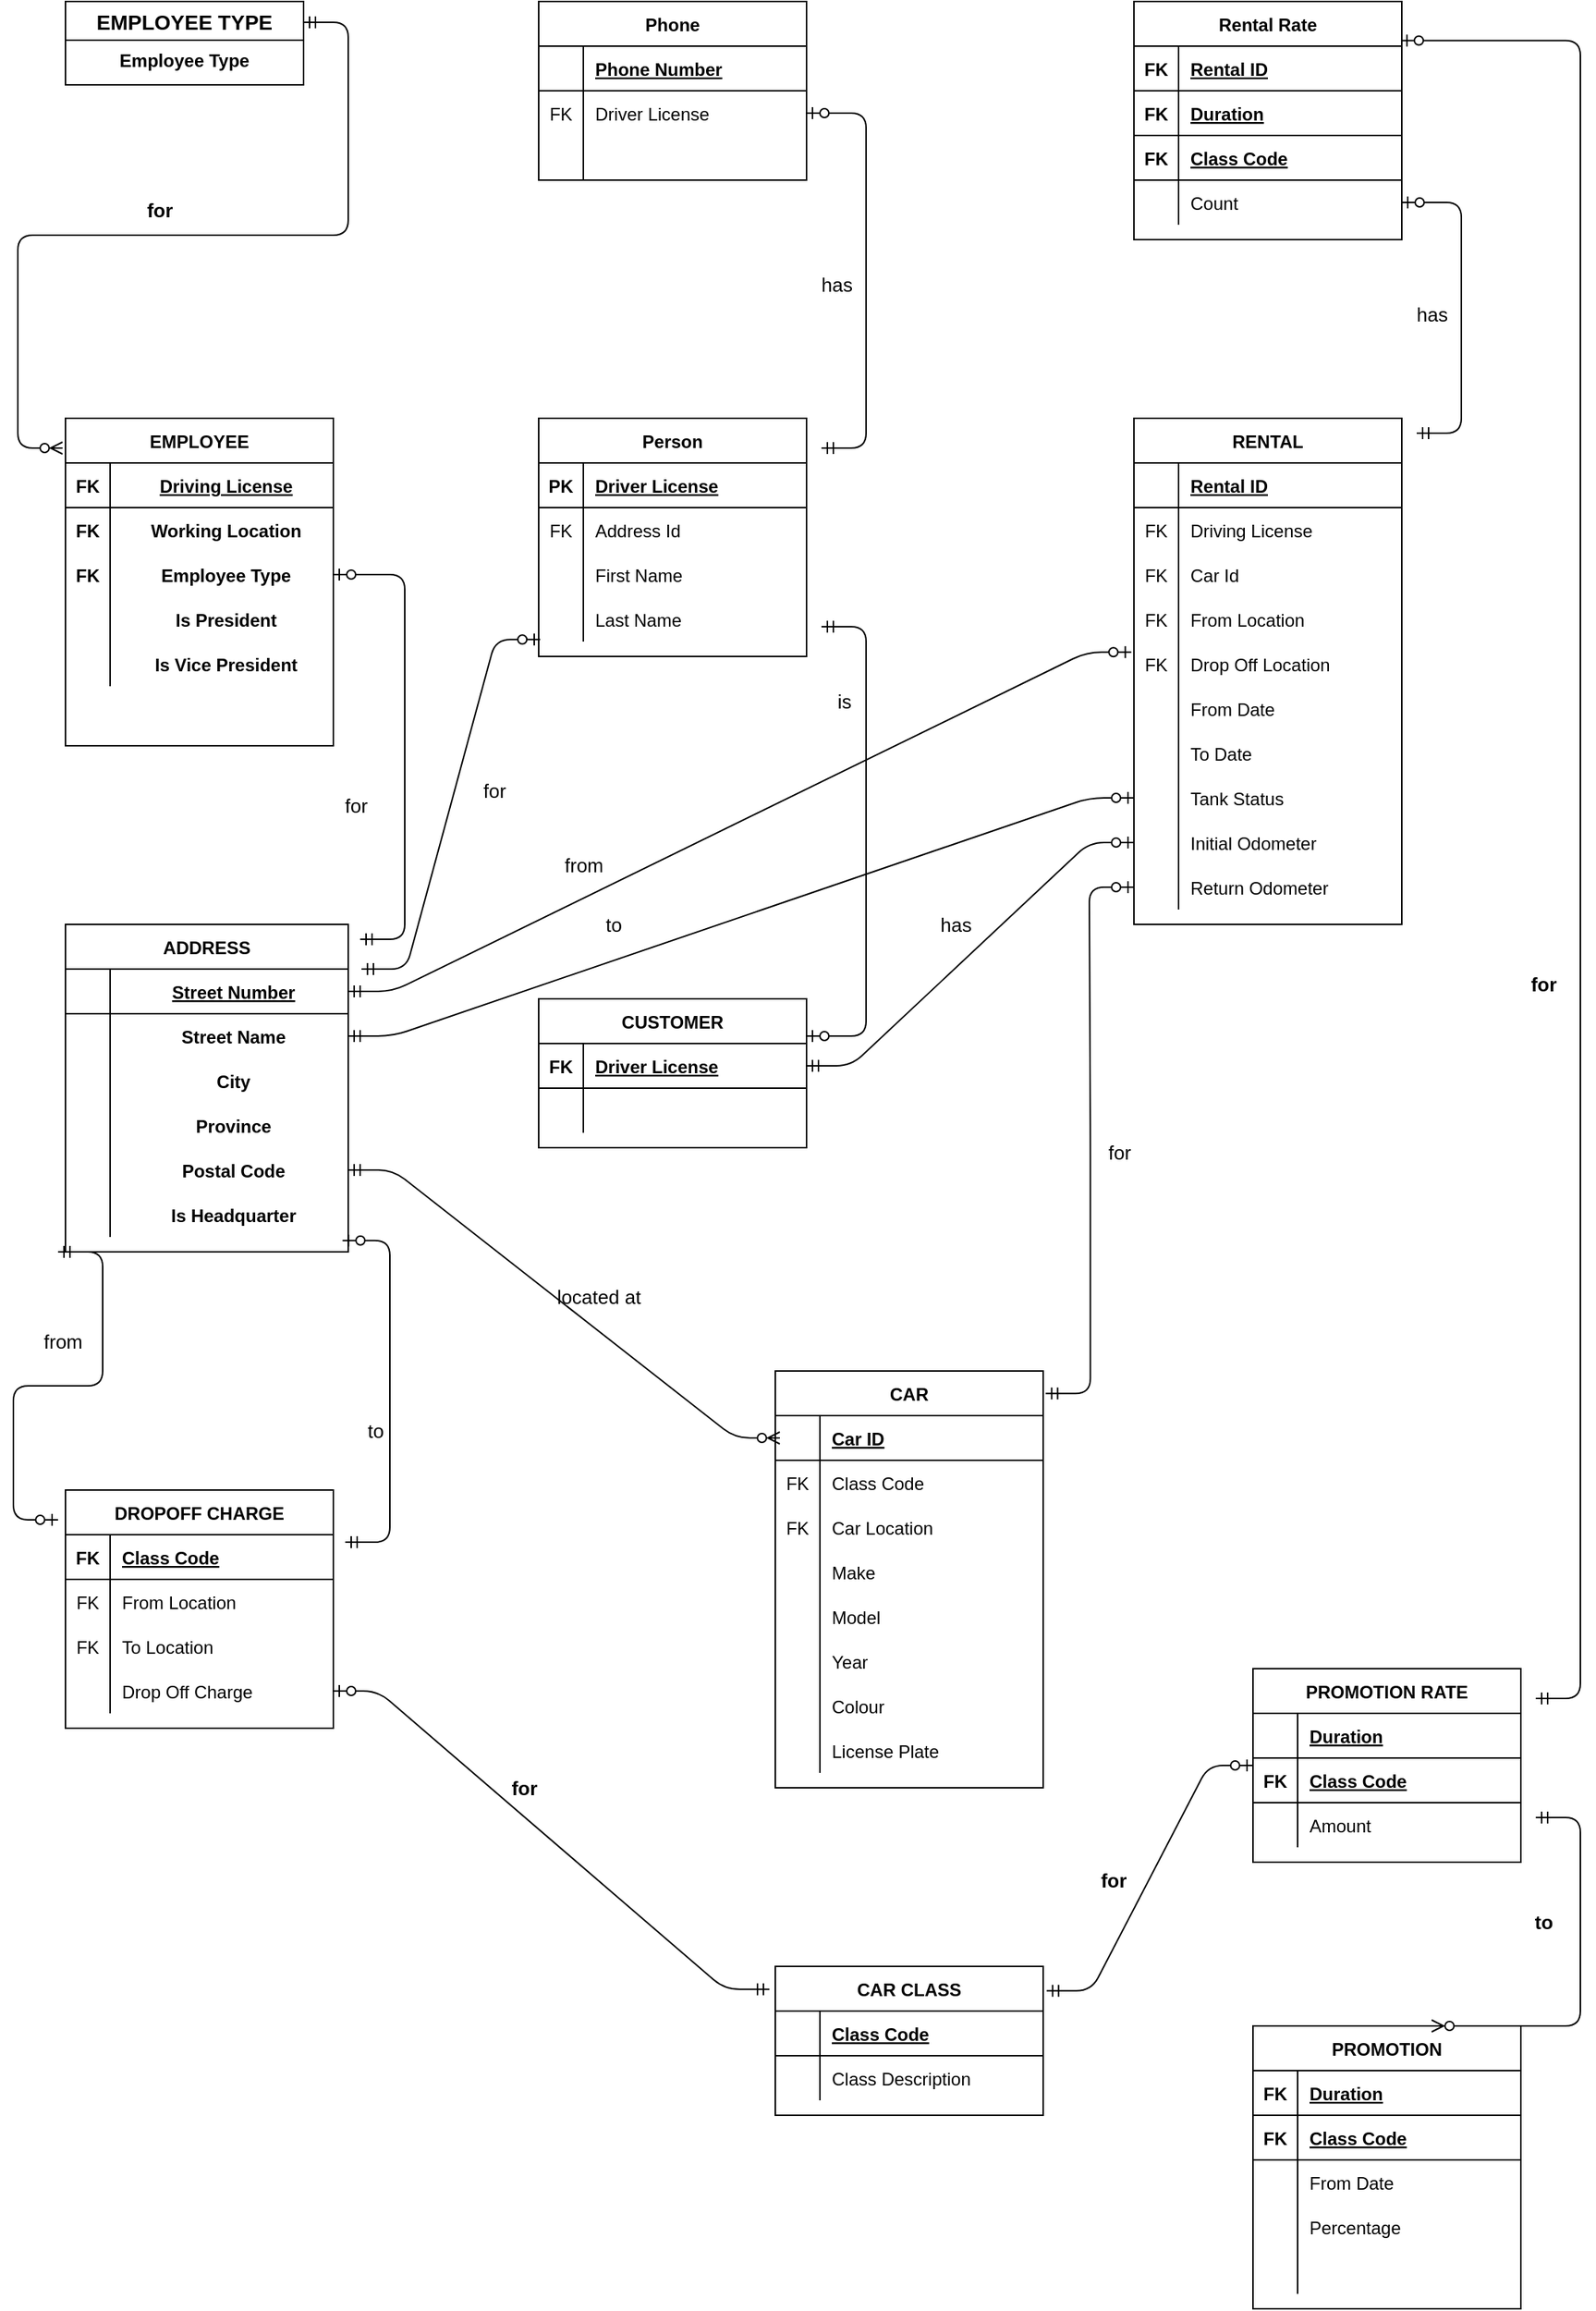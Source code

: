 <mxfile version="14.7.6" type="github">
  <diagram id="R2lEEEUBdFMjLlhIrx00" name="Page-1">
    <mxGraphModel dx="1221" dy="1826" grid="1" gridSize="10" guides="1" tooltips="1" connect="1" arrows="1" fold="1" page="1" pageScale="1" pageWidth="850" pageHeight="1100" math="0" shadow="0" extFonts="Permanent Marker^https://fonts.googleapis.com/css?family=Permanent+Marker">
      <root>
        <mxCell id="0" />
        <mxCell id="1" parent="0" />
        <mxCell id="yR7JWTEhL-IKzRIPbE6F-1" value="EMPLOYEE" style="shape=table;startSize=30;container=1;collapsible=1;childLayout=tableLayout;fixedRows=1;rowLines=0;fontStyle=1;align=center;resizeLast=1;" vertex="1" parent="1">
          <mxGeometry x="82" y="160" width="180" height="220" as="geometry" />
        </mxCell>
        <mxCell id="yR7JWTEhL-IKzRIPbE6F-2" value="" style="shape=partialRectangle;collapsible=0;dropTarget=0;pointerEvents=0;fillColor=none;top=0;left=0;bottom=1;right=0;points=[[0,0.5],[1,0.5]];portConstraint=eastwest;" vertex="1" parent="yR7JWTEhL-IKzRIPbE6F-1">
          <mxGeometry y="30" width="180" height="30" as="geometry" />
        </mxCell>
        <mxCell id="yR7JWTEhL-IKzRIPbE6F-3" value="FK" style="shape=partialRectangle;connectable=0;fillColor=none;top=0;left=0;bottom=0;right=0;fontStyle=1;overflow=hidden;" vertex="1" parent="yR7JWTEhL-IKzRIPbE6F-2">
          <mxGeometry width="30" height="30" as="geometry" />
        </mxCell>
        <mxCell id="yR7JWTEhL-IKzRIPbE6F-4" value="Driving License" style="shape=partialRectangle;connectable=0;fillColor=none;top=0;left=0;bottom=0;right=0;align=center;spacingLeft=6;fontStyle=5;overflow=hidden;" vertex="1" parent="yR7JWTEhL-IKzRIPbE6F-2">
          <mxGeometry x="30" width="150" height="30" as="geometry" />
        </mxCell>
        <mxCell id="yR7JWTEhL-IKzRIPbE6F-5" value="" style="shape=partialRectangle;collapsible=0;dropTarget=0;pointerEvents=0;fillColor=none;top=0;left=0;bottom=0;right=0;points=[[0,0.5],[1,0.5]];portConstraint=eastwest;" vertex="1" parent="yR7JWTEhL-IKzRIPbE6F-1">
          <mxGeometry y="60" width="180" height="30" as="geometry" />
        </mxCell>
        <mxCell id="yR7JWTEhL-IKzRIPbE6F-6" value="FK" style="shape=partialRectangle;connectable=0;fillColor=none;top=0;left=0;bottom=0;right=0;editable=1;overflow=hidden;fontStyle=1" vertex="1" parent="yR7JWTEhL-IKzRIPbE6F-5">
          <mxGeometry width="30" height="30" as="geometry" />
        </mxCell>
        <mxCell id="yR7JWTEhL-IKzRIPbE6F-7" value="Working Location" style="shape=partialRectangle;connectable=0;fillColor=none;top=0;left=0;bottom=0;right=0;align=center;spacingLeft=6;overflow=hidden;fontStyle=1" vertex="1" parent="yR7JWTEhL-IKzRIPbE6F-5">
          <mxGeometry x="30" width="150" height="30" as="geometry" />
        </mxCell>
        <mxCell id="yR7JWTEhL-IKzRIPbE6F-8" value="" style="shape=partialRectangle;collapsible=0;dropTarget=0;pointerEvents=0;fillColor=none;top=0;left=0;bottom=0;right=0;points=[[0,0.5],[1,0.5]];portConstraint=eastwest;" vertex="1" parent="yR7JWTEhL-IKzRIPbE6F-1">
          <mxGeometry y="90" width="180" height="30" as="geometry" />
        </mxCell>
        <mxCell id="yR7JWTEhL-IKzRIPbE6F-9" value="FK" style="shape=partialRectangle;connectable=0;fillColor=none;top=0;left=0;bottom=0;right=0;editable=1;overflow=hidden;fontStyle=1" vertex="1" parent="yR7JWTEhL-IKzRIPbE6F-8">
          <mxGeometry width="30" height="30" as="geometry" />
        </mxCell>
        <mxCell id="yR7JWTEhL-IKzRIPbE6F-10" value="Employee Type" style="shape=partialRectangle;connectable=0;fillColor=none;top=0;left=0;bottom=0;right=0;align=center;spacingLeft=6;overflow=hidden;fontStyle=1" vertex="1" parent="yR7JWTEhL-IKzRIPbE6F-8">
          <mxGeometry x="30" width="150" height="30" as="geometry" />
        </mxCell>
        <mxCell id="yR7JWTEhL-IKzRIPbE6F-11" value="" style="shape=partialRectangle;collapsible=0;dropTarget=0;pointerEvents=0;fillColor=none;top=0;left=0;bottom=0;right=0;points=[[0,0.5],[1,0.5]];portConstraint=eastwest;" vertex="1" parent="yR7JWTEhL-IKzRIPbE6F-1">
          <mxGeometry y="120" width="180" height="30" as="geometry" />
        </mxCell>
        <mxCell id="yR7JWTEhL-IKzRIPbE6F-12" value="" style="shape=partialRectangle;connectable=0;fillColor=none;top=0;left=0;bottom=0;right=0;editable=1;overflow=hidden;" vertex="1" parent="yR7JWTEhL-IKzRIPbE6F-11">
          <mxGeometry width="30" height="30" as="geometry" />
        </mxCell>
        <mxCell id="yR7JWTEhL-IKzRIPbE6F-13" value="Is President" style="shape=partialRectangle;connectable=0;fillColor=none;top=0;left=0;bottom=0;right=0;align=center;spacingLeft=6;overflow=hidden;fontStyle=1" vertex="1" parent="yR7JWTEhL-IKzRIPbE6F-11">
          <mxGeometry x="30" width="150" height="30" as="geometry" />
        </mxCell>
        <mxCell id="yR7JWTEhL-IKzRIPbE6F-305" value="" style="shape=partialRectangle;collapsible=0;dropTarget=0;pointerEvents=0;fillColor=none;top=0;left=0;bottom=0;right=0;points=[[0,0.5],[1,0.5]];portConstraint=eastwest;" vertex="1" parent="yR7JWTEhL-IKzRIPbE6F-1">
          <mxGeometry y="150" width="180" height="30" as="geometry" />
        </mxCell>
        <mxCell id="yR7JWTEhL-IKzRIPbE6F-306" value="" style="shape=partialRectangle;connectable=0;fillColor=none;top=0;left=0;bottom=0;right=0;editable=1;overflow=hidden;" vertex="1" parent="yR7JWTEhL-IKzRIPbE6F-305">
          <mxGeometry width="30" height="30" as="geometry" />
        </mxCell>
        <mxCell id="yR7JWTEhL-IKzRIPbE6F-307" value="Is Vice President" style="shape=partialRectangle;connectable=0;fillColor=none;top=0;left=0;bottom=0;right=0;align=center;spacingLeft=6;overflow=hidden;fontStyle=1" vertex="1" parent="yR7JWTEhL-IKzRIPbE6F-305">
          <mxGeometry x="30" width="150" height="30" as="geometry" />
        </mxCell>
        <mxCell id="yR7JWTEhL-IKzRIPbE6F-17" value="ADDRESS" style="shape=table;startSize=30;container=1;collapsible=1;childLayout=tableLayout;fixedRows=1;rowLines=0;fontStyle=1;align=center;resizeLast=1;" vertex="1" parent="1">
          <mxGeometry x="82" y="500" width="190" height="220" as="geometry" />
        </mxCell>
        <mxCell id="yR7JWTEhL-IKzRIPbE6F-18" value="" style="shape=partialRectangle;collapsible=0;dropTarget=0;pointerEvents=0;fillColor=none;top=0;left=0;bottom=1;right=0;points=[[0,0.5],[1,0.5]];portConstraint=eastwest;" vertex="1" parent="yR7JWTEhL-IKzRIPbE6F-17">
          <mxGeometry y="30" width="190" height="30" as="geometry" />
        </mxCell>
        <mxCell id="yR7JWTEhL-IKzRIPbE6F-19" value="" style="shape=partialRectangle;connectable=0;fillColor=none;top=0;left=0;bottom=0;right=0;fontStyle=1;overflow=hidden;" vertex="1" parent="yR7JWTEhL-IKzRIPbE6F-18">
          <mxGeometry width="30" height="30" as="geometry" />
        </mxCell>
        <mxCell id="yR7JWTEhL-IKzRIPbE6F-20" value="Street Number" style="shape=partialRectangle;connectable=0;fillColor=none;top=0;left=0;bottom=0;right=0;align=center;spacingLeft=6;fontStyle=5;overflow=hidden;" vertex="1" parent="yR7JWTEhL-IKzRIPbE6F-18">
          <mxGeometry x="30" width="160" height="30" as="geometry" />
        </mxCell>
        <mxCell id="yR7JWTEhL-IKzRIPbE6F-21" value="" style="shape=partialRectangle;collapsible=0;dropTarget=0;pointerEvents=0;fillColor=none;top=0;left=0;bottom=0;right=0;points=[[0,0.5],[1,0.5]];portConstraint=eastwest;" vertex="1" parent="yR7JWTEhL-IKzRIPbE6F-17">
          <mxGeometry y="60" width="190" height="30" as="geometry" />
        </mxCell>
        <mxCell id="yR7JWTEhL-IKzRIPbE6F-22" value="" style="shape=partialRectangle;connectable=0;fillColor=none;top=0;left=0;bottom=0;right=0;editable=1;overflow=hidden;" vertex="1" parent="yR7JWTEhL-IKzRIPbE6F-21">
          <mxGeometry width="30" height="30" as="geometry" />
        </mxCell>
        <mxCell id="yR7JWTEhL-IKzRIPbE6F-23" value="Street Name" style="shape=partialRectangle;connectable=0;fillColor=none;top=0;left=0;bottom=0;right=0;align=center;spacingLeft=6;overflow=hidden;fontStyle=1" vertex="1" parent="yR7JWTEhL-IKzRIPbE6F-21">
          <mxGeometry x="30" width="160" height="30" as="geometry" />
        </mxCell>
        <mxCell id="yR7JWTEhL-IKzRIPbE6F-24" value="" style="shape=partialRectangle;collapsible=0;dropTarget=0;pointerEvents=0;fillColor=none;top=0;left=0;bottom=0;right=0;points=[[0,0.5],[1,0.5]];portConstraint=eastwest;" vertex="1" parent="yR7JWTEhL-IKzRIPbE6F-17">
          <mxGeometry y="90" width="190" height="30" as="geometry" />
        </mxCell>
        <mxCell id="yR7JWTEhL-IKzRIPbE6F-25" value="" style="shape=partialRectangle;connectable=0;fillColor=none;top=0;left=0;bottom=0;right=0;editable=1;overflow=hidden;" vertex="1" parent="yR7JWTEhL-IKzRIPbE6F-24">
          <mxGeometry width="30" height="30" as="geometry" />
        </mxCell>
        <mxCell id="yR7JWTEhL-IKzRIPbE6F-26" value="City" style="shape=partialRectangle;connectable=0;fillColor=none;top=0;left=0;bottom=0;right=0;align=center;spacingLeft=6;overflow=hidden;fontStyle=1" vertex="1" parent="yR7JWTEhL-IKzRIPbE6F-24">
          <mxGeometry x="30" width="160" height="30" as="geometry" />
        </mxCell>
        <mxCell id="yR7JWTEhL-IKzRIPbE6F-27" value="" style="shape=partialRectangle;collapsible=0;dropTarget=0;pointerEvents=0;fillColor=none;top=0;left=0;bottom=0;right=0;points=[[0,0.5],[1,0.5]];portConstraint=eastwest;" vertex="1" parent="yR7JWTEhL-IKzRIPbE6F-17">
          <mxGeometry y="120" width="190" height="30" as="geometry" />
        </mxCell>
        <mxCell id="yR7JWTEhL-IKzRIPbE6F-28" value="" style="shape=partialRectangle;connectable=0;fillColor=none;top=0;left=0;bottom=0;right=0;editable=1;overflow=hidden;" vertex="1" parent="yR7JWTEhL-IKzRIPbE6F-27">
          <mxGeometry width="30" height="30" as="geometry" />
        </mxCell>
        <mxCell id="yR7JWTEhL-IKzRIPbE6F-29" value="Province" style="shape=partialRectangle;connectable=0;fillColor=none;top=0;left=0;bottom=0;right=0;align=center;spacingLeft=6;overflow=hidden;fontStyle=1" vertex="1" parent="yR7JWTEhL-IKzRIPbE6F-27">
          <mxGeometry x="30" width="160" height="30" as="geometry" />
        </mxCell>
        <mxCell id="yR7JWTEhL-IKzRIPbE6F-49" value="" style="shape=partialRectangle;collapsible=0;dropTarget=0;pointerEvents=0;fillColor=none;top=0;left=0;bottom=0;right=0;points=[[0,0.5],[1,0.5]];portConstraint=eastwest;" vertex="1" parent="yR7JWTEhL-IKzRIPbE6F-17">
          <mxGeometry y="150" width="190" height="30" as="geometry" />
        </mxCell>
        <mxCell id="yR7JWTEhL-IKzRIPbE6F-50" value="" style="shape=partialRectangle;connectable=0;fillColor=none;top=0;left=0;bottom=0;right=0;editable=1;overflow=hidden;" vertex="1" parent="yR7JWTEhL-IKzRIPbE6F-49">
          <mxGeometry width="30" height="30" as="geometry" />
        </mxCell>
        <mxCell id="yR7JWTEhL-IKzRIPbE6F-51" value="Postal Code" style="shape=partialRectangle;connectable=0;fillColor=none;top=0;left=0;bottom=0;right=0;align=center;spacingLeft=6;overflow=hidden;fontStyle=1" vertex="1" parent="yR7JWTEhL-IKzRIPbE6F-49">
          <mxGeometry x="30" width="160" height="30" as="geometry" />
        </mxCell>
        <mxCell id="yR7JWTEhL-IKzRIPbE6F-52" value="" style="shape=partialRectangle;collapsible=0;dropTarget=0;pointerEvents=0;fillColor=none;top=0;left=0;bottom=0;right=0;points=[[0,0.5],[1,0.5]];portConstraint=eastwest;" vertex="1" parent="yR7JWTEhL-IKzRIPbE6F-17">
          <mxGeometry y="180" width="190" height="30" as="geometry" />
        </mxCell>
        <mxCell id="yR7JWTEhL-IKzRIPbE6F-53" value="" style="shape=partialRectangle;connectable=0;fillColor=none;top=0;left=0;bottom=0;right=0;editable=1;overflow=hidden;" vertex="1" parent="yR7JWTEhL-IKzRIPbE6F-52">
          <mxGeometry width="30" height="30" as="geometry" />
        </mxCell>
        <mxCell id="yR7JWTEhL-IKzRIPbE6F-54" value="Is Headquarter" style="shape=partialRectangle;connectable=0;fillColor=none;top=0;left=0;bottom=0;right=0;align=center;spacingLeft=6;overflow=hidden;fontStyle=1" vertex="1" parent="yR7JWTEhL-IKzRIPbE6F-52">
          <mxGeometry x="30" width="160" height="30" as="geometry" />
        </mxCell>
        <mxCell id="yR7JWTEhL-IKzRIPbE6F-59" value="EMPLOYEE TYPE" style="swimlane;fontStyle=1;childLayout=stackLayout;horizontal=1;startSize=26;horizontalStack=0;resizeParent=1;resizeParentMax=0;resizeLast=0;collapsible=1;marginBottom=0;align=center;fontSize=14;" vertex="1" parent="1">
          <mxGeometry x="82" y="-120" width="160" height="56" as="geometry" />
        </mxCell>
        <mxCell id="yR7JWTEhL-IKzRIPbE6F-60" value="Employee Type" style="text;strokeColor=none;fillColor=none;spacingLeft=4;spacingRight=4;overflow=hidden;rotatable=0;points=[[0,0.5],[1,0.5]];portConstraint=eastwest;fontSize=12;fontStyle=1;align=center;" vertex="1" parent="yR7JWTEhL-IKzRIPbE6F-59">
          <mxGeometry y="26" width="160" height="30" as="geometry" />
        </mxCell>
        <mxCell id="yR7JWTEhL-IKzRIPbE6F-66" value="DROPOFF CHARGE" style="shape=table;startSize=30;container=1;collapsible=1;childLayout=tableLayout;fixedRows=1;rowLines=0;fontStyle=1;align=center;resizeLast=1;" vertex="1" parent="1">
          <mxGeometry x="82" y="880" width="180" height="160" as="geometry" />
        </mxCell>
        <mxCell id="yR7JWTEhL-IKzRIPbE6F-67" value="" style="shape=partialRectangle;collapsible=0;dropTarget=0;pointerEvents=0;fillColor=none;top=0;left=0;bottom=1;right=0;points=[[0,0.5],[1,0.5]];portConstraint=eastwest;" vertex="1" parent="yR7JWTEhL-IKzRIPbE6F-66">
          <mxGeometry y="30" width="180" height="30" as="geometry" />
        </mxCell>
        <mxCell id="yR7JWTEhL-IKzRIPbE6F-68" value="FK" style="shape=partialRectangle;connectable=0;fillColor=none;top=0;left=0;bottom=0;right=0;fontStyle=1;overflow=hidden;" vertex="1" parent="yR7JWTEhL-IKzRIPbE6F-67">
          <mxGeometry width="30" height="30" as="geometry" />
        </mxCell>
        <mxCell id="yR7JWTEhL-IKzRIPbE6F-69" value="Class Code" style="shape=partialRectangle;connectable=0;fillColor=none;top=0;left=0;bottom=0;right=0;align=left;spacingLeft=6;fontStyle=5;overflow=hidden;" vertex="1" parent="yR7JWTEhL-IKzRIPbE6F-67">
          <mxGeometry x="30" width="150" height="30" as="geometry" />
        </mxCell>
        <mxCell id="yR7JWTEhL-IKzRIPbE6F-70" value="" style="shape=partialRectangle;collapsible=0;dropTarget=0;pointerEvents=0;fillColor=none;top=0;left=0;bottom=0;right=0;points=[[0,0.5],[1,0.5]];portConstraint=eastwest;" vertex="1" parent="yR7JWTEhL-IKzRIPbE6F-66">
          <mxGeometry y="60" width="180" height="30" as="geometry" />
        </mxCell>
        <mxCell id="yR7JWTEhL-IKzRIPbE6F-71" value="FK" style="shape=partialRectangle;connectable=0;fillColor=none;top=0;left=0;bottom=0;right=0;editable=1;overflow=hidden;" vertex="1" parent="yR7JWTEhL-IKzRIPbE6F-70">
          <mxGeometry width="30" height="30" as="geometry" />
        </mxCell>
        <mxCell id="yR7JWTEhL-IKzRIPbE6F-72" value="From Location" style="shape=partialRectangle;connectable=0;fillColor=none;top=0;left=0;bottom=0;right=0;align=left;spacingLeft=6;overflow=hidden;" vertex="1" parent="yR7JWTEhL-IKzRIPbE6F-70">
          <mxGeometry x="30" width="150" height="30" as="geometry" />
        </mxCell>
        <mxCell id="yR7JWTEhL-IKzRIPbE6F-73" value="" style="shape=partialRectangle;collapsible=0;dropTarget=0;pointerEvents=0;fillColor=none;top=0;left=0;bottom=0;right=0;points=[[0,0.5],[1,0.5]];portConstraint=eastwest;" vertex="1" parent="yR7JWTEhL-IKzRIPbE6F-66">
          <mxGeometry y="90" width="180" height="30" as="geometry" />
        </mxCell>
        <mxCell id="yR7JWTEhL-IKzRIPbE6F-74" value="FK" style="shape=partialRectangle;connectable=0;fillColor=none;top=0;left=0;bottom=0;right=0;editable=1;overflow=hidden;" vertex="1" parent="yR7JWTEhL-IKzRIPbE6F-73">
          <mxGeometry width="30" height="30" as="geometry" />
        </mxCell>
        <mxCell id="yR7JWTEhL-IKzRIPbE6F-75" value="To Location" style="shape=partialRectangle;connectable=0;fillColor=none;top=0;left=0;bottom=0;right=0;align=left;spacingLeft=6;overflow=hidden;" vertex="1" parent="yR7JWTEhL-IKzRIPbE6F-73">
          <mxGeometry x="30" width="150" height="30" as="geometry" />
        </mxCell>
        <mxCell id="yR7JWTEhL-IKzRIPbE6F-76" value="" style="shape=partialRectangle;collapsible=0;dropTarget=0;pointerEvents=0;fillColor=none;top=0;left=0;bottom=0;right=0;points=[[0,0.5],[1,0.5]];portConstraint=eastwest;" vertex="1" parent="yR7JWTEhL-IKzRIPbE6F-66">
          <mxGeometry y="120" width="180" height="30" as="geometry" />
        </mxCell>
        <mxCell id="yR7JWTEhL-IKzRIPbE6F-77" value="" style="shape=partialRectangle;connectable=0;fillColor=none;top=0;left=0;bottom=0;right=0;editable=1;overflow=hidden;" vertex="1" parent="yR7JWTEhL-IKzRIPbE6F-76">
          <mxGeometry width="30" height="30" as="geometry" />
        </mxCell>
        <mxCell id="yR7JWTEhL-IKzRIPbE6F-78" value="Drop Off Charge" style="shape=partialRectangle;connectable=0;fillColor=none;top=0;left=0;bottom=0;right=0;align=left;spacingLeft=6;overflow=hidden;" vertex="1" parent="yR7JWTEhL-IKzRIPbE6F-76">
          <mxGeometry x="30" width="150" height="30" as="geometry" />
        </mxCell>
        <mxCell id="yR7JWTEhL-IKzRIPbE6F-94" value="Phone" style="shape=table;startSize=30;container=1;collapsible=1;childLayout=tableLayout;fixedRows=1;rowLines=0;fontStyle=1;align=center;resizeLast=1;" vertex="1" parent="1">
          <mxGeometry x="400" y="-120" width="180" height="120" as="geometry" />
        </mxCell>
        <mxCell id="yR7JWTEhL-IKzRIPbE6F-95" value="" style="shape=partialRectangle;collapsible=0;dropTarget=0;pointerEvents=0;fillColor=none;top=0;left=0;bottom=1;right=0;points=[[0,0.5],[1,0.5]];portConstraint=eastwest;" vertex="1" parent="yR7JWTEhL-IKzRIPbE6F-94">
          <mxGeometry y="30" width="180" height="30" as="geometry" />
        </mxCell>
        <mxCell id="yR7JWTEhL-IKzRIPbE6F-96" value="" style="shape=partialRectangle;connectable=0;fillColor=none;top=0;left=0;bottom=0;right=0;fontStyle=1;overflow=hidden;" vertex="1" parent="yR7JWTEhL-IKzRIPbE6F-95">
          <mxGeometry width="30" height="30" as="geometry" />
        </mxCell>
        <mxCell id="yR7JWTEhL-IKzRIPbE6F-97" value="Phone Number" style="shape=partialRectangle;connectable=0;fillColor=none;top=0;left=0;bottom=0;right=0;align=left;spacingLeft=6;fontStyle=5;overflow=hidden;" vertex="1" parent="yR7JWTEhL-IKzRIPbE6F-95">
          <mxGeometry x="30" width="150" height="30" as="geometry" />
        </mxCell>
        <mxCell id="yR7JWTEhL-IKzRIPbE6F-98" value="" style="shape=partialRectangle;collapsible=0;dropTarget=0;pointerEvents=0;fillColor=none;top=0;left=0;bottom=0;right=0;points=[[0,0.5],[1,0.5]];portConstraint=eastwest;" vertex="1" parent="yR7JWTEhL-IKzRIPbE6F-94">
          <mxGeometry y="60" width="180" height="30" as="geometry" />
        </mxCell>
        <mxCell id="yR7JWTEhL-IKzRIPbE6F-99" value="FK" style="shape=partialRectangle;connectable=0;fillColor=none;top=0;left=0;bottom=0;right=0;editable=1;overflow=hidden;" vertex="1" parent="yR7JWTEhL-IKzRIPbE6F-98">
          <mxGeometry width="30" height="30" as="geometry" />
        </mxCell>
        <mxCell id="yR7JWTEhL-IKzRIPbE6F-100" value="Driver License" style="shape=partialRectangle;connectable=0;fillColor=none;top=0;left=0;bottom=0;right=0;align=left;spacingLeft=6;overflow=hidden;" vertex="1" parent="yR7JWTEhL-IKzRIPbE6F-98">
          <mxGeometry x="30" width="150" height="30" as="geometry" />
        </mxCell>
        <mxCell id="yR7JWTEhL-IKzRIPbE6F-104" value="" style="shape=partialRectangle;collapsible=0;dropTarget=0;pointerEvents=0;fillColor=none;top=0;left=0;bottom=0;right=0;points=[[0,0.5],[1,0.5]];portConstraint=eastwest;" vertex="1" parent="yR7JWTEhL-IKzRIPbE6F-94">
          <mxGeometry y="90" width="180" height="30" as="geometry" />
        </mxCell>
        <mxCell id="yR7JWTEhL-IKzRIPbE6F-105" value="" style="shape=partialRectangle;connectable=0;fillColor=none;top=0;left=0;bottom=0;right=0;editable=1;overflow=hidden;" vertex="1" parent="yR7JWTEhL-IKzRIPbE6F-104">
          <mxGeometry width="30" height="30" as="geometry" />
        </mxCell>
        <mxCell id="yR7JWTEhL-IKzRIPbE6F-106" value="" style="shape=partialRectangle;connectable=0;fillColor=none;top=0;left=0;bottom=0;right=0;align=left;spacingLeft=6;overflow=hidden;" vertex="1" parent="yR7JWTEhL-IKzRIPbE6F-104">
          <mxGeometry x="30" width="150" height="30" as="geometry" />
        </mxCell>
        <mxCell id="yR7JWTEhL-IKzRIPbE6F-108" value="Person" style="shape=table;startSize=30;container=1;collapsible=1;childLayout=tableLayout;fixedRows=1;rowLines=0;fontStyle=1;align=center;resizeLast=1;" vertex="1" parent="1">
          <mxGeometry x="400" y="160" width="180" height="160" as="geometry" />
        </mxCell>
        <mxCell id="yR7JWTEhL-IKzRIPbE6F-109" value="" style="shape=partialRectangle;collapsible=0;dropTarget=0;pointerEvents=0;fillColor=none;top=0;left=0;bottom=1;right=0;points=[[0,0.5],[1,0.5]];portConstraint=eastwest;" vertex="1" parent="yR7JWTEhL-IKzRIPbE6F-108">
          <mxGeometry y="30" width="180" height="30" as="geometry" />
        </mxCell>
        <mxCell id="yR7JWTEhL-IKzRIPbE6F-110" value="PK" style="shape=partialRectangle;connectable=0;fillColor=none;top=0;left=0;bottom=0;right=0;fontStyle=1;overflow=hidden;" vertex="1" parent="yR7JWTEhL-IKzRIPbE6F-109">
          <mxGeometry width="30" height="30" as="geometry" />
        </mxCell>
        <mxCell id="yR7JWTEhL-IKzRIPbE6F-111" value="Driver License" style="shape=partialRectangle;connectable=0;fillColor=none;top=0;left=0;bottom=0;right=0;align=left;spacingLeft=6;fontStyle=5;overflow=hidden;" vertex="1" parent="yR7JWTEhL-IKzRIPbE6F-109">
          <mxGeometry x="30" width="150" height="30" as="geometry" />
        </mxCell>
        <mxCell id="yR7JWTEhL-IKzRIPbE6F-112" value="" style="shape=partialRectangle;collapsible=0;dropTarget=0;pointerEvents=0;fillColor=none;top=0;left=0;bottom=0;right=0;points=[[0,0.5],[1,0.5]];portConstraint=eastwest;" vertex="1" parent="yR7JWTEhL-IKzRIPbE6F-108">
          <mxGeometry y="60" width="180" height="30" as="geometry" />
        </mxCell>
        <mxCell id="yR7JWTEhL-IKzRIPbE6F-113" value="FK" style="shape=partialRectangle;connectable=0;fillColor=none;top=0;left=0;bottom=0;right=0;editable=1;overflow=hidden;" vertex="1" parent="yR7JWTEhL-IKzRIPbE6F-112">
          <mxGeometry width="30" height="30" as="geometry" />
        </mxCell>
        <mxCell id="yR7JWTEhL-IKzRIPbE6F-114" value="Address Id" style="shape=partialRectangle;connectable=0;fillColor=none;top=0;left=0;bottom=0;right=0;align=left;spacingLeft=6;overflow=hidden;" vertex="1" parent="yR7JWTEhL-IKzRIPbE6F-112">
          <mxGeometry x="30" width="150" height="30" as="geometry" />
        </mxCell>
        <mxCell id="yR7JWTEhL-IKzRIPbE6F-115" value="" style="shape=partialRectangle;collapsible=0;dropTarget=0;pointerEvents=0;fillColor=none;top=0;left=0;bottom=0;right=0;points=[[0,0.5],[1,0.5]];portConstraint=eastwest;" vertex="1" parent="yR7JWTEhL-IKzRIPbE6F-108">
          <mxGeometry y="90" width="180" height="30" as="geometry" />
        </mxCell>
        <mxCell id="yR7JWTEhL-IKzRIPbE6F-116" value="" style="shape=partialRectangle;connectable=0;fillColor=none;top=0;left=0;bottom=0;right=0;editable=1;overflow=hidden;" vertex="1" parent="yR7JWTEhL-IKzRIPbE6F-115">
          <mxGeometry width="30" height="30" as="geometry" />
        </mxCell>
        <mxCell id="yR7JWTEhL-IKzRIPbE6F-117" value="First Name" style="shape=partialRectangle;connectable=0;fillColor=none;top=0;left=0;bottom=0;right=0;align=left;spacingLeft=6;overflow=hidden;" vertex="1" parent="yR7JWTEhL-IKzRIPbE6F-115">
          <mxGeometry x="30" width="150" height="30" as="geometry" />
        </mxCell>
        <mxCell id="yR7JWTEhL-IKzRIPbE6F-118" value="" style="shape=partialRectangle;collapsible=0;dropTarget=0;pointerEvents=0;fillColor=none;top=0;left=0;bottom=0;right=0;points=[[0,0.5],[1,0.5]];portConstraint=eastwest;" vertex="1" parent="yR7JWTEhL-IKzRIPbE6F-108">
          <mxGeometry y="120" width="180" height="30" as="geometry" />
        </mxCell>
        <mxCell id="yR7JWTEhL-IKzRIPbE6F-119" value="" style="shape=partialRectangle;connectable=0;fillColor=none;top=0;left=0;bottom=0;right=0;editable=1;overflow=hidden;" vertex="1" parent="yR7JWTEhL-IKzRIPbE6F-118">
          <mxGeometry width="30" height="30" as="geometry" />
        </mxCell>
        <mxCell id="yR7JWTEhL-IKzRIPbE6F-120" value="Last Name" style="shape=partialRectangle;connectable=0;fillColor=none;top=0;left=0;bottom=0;right=0;align=left;spacingLeft=6;overflow=hidden;" vertex="1" parent="yR7JWTEhL-IKzRIPbE6F-118">
          <mxGeometry x="30" width="150" height="30" as="geometry" />
        </mxCell>
        <mxCell id="yR7JWTEhL-IKzRIPbE6F-123" value="CUSTOMER" style="shape=table;startSize=30;container=1;collapsible=1;childLayout=tableLayout;fixedRows=1;rowLines=0;fontStyle=1;align=center;resizeLast=1;" vertex="1" parent="1">
          <mxGeometry x="400" y="550" width="180" height="100" as="geometry" />
        </mxCell>
        <mxCell id="yR7JWTEhL-IKzRIPbE6F-124" value="" style="shape=partialRectangle;collapsible=0;dropTarget=0;pointerEvents=0;fillColor=none;top=0;left=0;bottom=1;right=0;points=[[0,0.5],[1,0.5]];portConstraint=eastwest;" vertex="1" parent="yR7JWTEhL-IKzRIPbE6F-123">
          <mxGeometry y="30" width="180" height="30" as="geometry" />
        </mxCell>
        <mxCell id="yR7JWTEhL-IKzRIPbE6F-125" value="FK" style="shape=partialRectangle;connectable=0;fillColor=none;top=0;left=0;bottom=0;right=0;fontStyle=1;overflow=hidden;" vertex="1" parent="yR7JWTEhL-IKzRIPbE6F-124">
          <mxGeometry width="30" height="30" as="geometry" />
        </mxCell>
        <mxCell id="yR7JWTEhL-IKzRIPbE6F-126" value="Driver License" style="shape=partialRectangle;connectable=0;fillColor=none;top=0;left=0;bottom=0;right=0;align=left;spacingLeft=6;fontStyle=5;overflow=hidden;" vertex="1" parent="yR7JWTEhL-IKzRIPbE6F-124">
          <mxGeometry x="30" width="150" height="30" as="geometry" />
        </mxCell>
        <mxCell id="yR7JWTEhL-IKzRIPbE6F-127" value="" style="shape=partialRectangle;collapsible=0;dropTarget=0;pointerEvents=0;fillColor=none;top=0;left=0;bottom=0;right=0;points=[[0,0.5],[1,0.5]];portConstraint=eastwest;" vertex="1" parent="yR7JWTEhL-IKzRIPbE6F-123">
          <mxGeometry y="60" width="180" height="30" as="geometry" />
        </mxCell>
        <mxCell id="yR7JWTEhL-IKzRIPbE6F-128" value="" style="shape=partialRectangle;connectable=0;fillColor=none;top=0;left=0;bottom=0;right=0;editable=1;overflow=hidden;" vertex="1" parent="yR7JWTEhL-IKzRIPbE6F-127">
          <mxGeometry width="30" height="30" as="geometry" />
        </mxCell>
        <mxCell id="yR7JWTEhL-IKzRIPbE6F-129" value="" style="shape=partialRectangle;connectable=0;fillColor=none;top=0;left=0;bottom=0;right=0;align=left;spacingLeft=6;overflow=hidden;" vertex="1" parent="yR7JWTEhL-IKzRIPbE6F-127">
          <mxGeometry x="30" width="150" height="30" as="geometry" />
        </mxCell>
        <mxCell id="yR7JWTEhL-IKzRIPbE6F-136" value="Rental Rate" style="shape=table;startSize=30;container=1;collapsible=1;childLayout=tableLayout;fixedRows=1;rowLines=0;fontStyle=1;align=center;resizeLast=1;" vertex="1" parent="1">
          <mxGeometry x="800" y="-120" width="180" height="160" as="geometry" />
        </mxCell>
        <mxCell id="yR7JWTEhL-IKzRIPbE6F-137" value="" style="shape=partialRectangle;collapsible=0;dropTarget=0;pointerEvents=0;fillColor=none;top=0;left=0;bottom=1;right=0;points=[[0,0.5],[1,0.5]];portConstraint=eastwest;" vertex="1" parent="yR7JWTEhL-IKzRIPbE6F-136">
          <mxGeometry y="30" width="180" height="30" as="geometry" />
        </mxCell>
        <mxCell id="yR7JWTEhL-IKzRIPbE6F-138" value="FK" style="shape=partialRectangle;connectable=0;fillColor=none;top=0;left=0;bottom=0;right=0;fontStyle=1;overflow=hidden;" vertex="1" parent="yR7JWTEhL-IKzRIPbE6F-137">
          <mxGeometry width="30" height="30" as="geometry" />
        </mxCell>
        <mxCell id="yR7JWTEhL-IKzRIPbE6F-139" value="Rental ID" style="shape=partialRectangle;connectable=0;fillColor=none;top=0;left=0;bottom=0;right=0;align=left;spacingLeft=6;fontStyle=5;overflow=hidden;" vertex="1" parent="yR7JWTEhL-IKzRIPbE6F-137">
          <mxGeometry x="30" width="150" height="30" as="geometry" />
        </mxCell>
        <mxCell id="yR7JWTEhL-IKzRIPbE6F-149" value="" style="shape=partialRectangle;collapsible=0;dropTarget=0;pointerEvents=0;fillColor=none;top=0;left=0;bottom=1;right=0;points=[[0,0.5],[1,0.5]];portConstraint=eastwest;" vertex="1" parent="yR7JWTEhL-IKzRIPbE6F-136">
          <mxGeometry y="60" width="180" height="30" as="geometry" />
        </mxCell>
        <mxCell id="yR7JWTEhL-IKzRIPbE6F-150" value="FK" style="shape=partialRectangle;connectable=0;fillColor=none;top=0;left=0;bottom=0;right=0;fontStyle=1;overflow=hidden;" vertex="1" parent="yR7JWTEhL-IKzRIPbE6F-149">
          <mxGeometry width="30" height="30" as="geometry" />
        </mxCell>
        <mxCell id="yR7JWTEhL-IKzRIPbE6F-151" value="Duration" style="shape=partialRectangle;connectable=0;fillColor=none;top=0;left=0;bottom=0;right=0;align=left;spacingLeft=6;fontStyle=5;overflow=hidden;" vertex="1" parent="yR7JWTEhL-IKzRIPbE6F-149">
          <mxGeometry x="30" width="150" height="30" as="geometry" />
        </mxCell>
        <mxCell id="yR7JWTEhL-IKzRIPbE6F-155" value="" style="shape=partialRectangle;collapsible=0;dropTarget=0;pointerEvents=0;fillColor=none;top=0;left=0;bottom=1;right=0;points=[[0,0.5],[1,0.5]];portConstraint=eastwest;" vertex="1" parent="yR7JWTEhL-IKzRIPbE6F-136">
          <mxGeometry y="90" width="180" height="30" as="geometry" />
        </mxCell>
        <mxCell id="yR7JWTEhL-IKzRIPbE6F-156" value="FK" style="shape=partialRectangle;connectable=0;fillColor=none;top=0;left=0;bottom=0;right=0;fontStyle=1;overflow=hidden;" vertex="1" parent="yR7JWTEhL-IKzRIPbE6F-155">
          <mxGeometry width="30" height="30" as="geometry" />
        </mxCell>
        <mxCell id="yR7JWTEhL-IKzRIPbE6F-157" value="Class Code" style="shape=partialRectangle;connectable=0;fillColor=none;top=0;left=0;bottom=0;right=0;align=left;spacingLeft=6;fontStyle=5;overflow=hidden;" vertex="1" parent="yR7JWTEhL-IKzRIPbE6F-155">
          <mxGeometry x="30" width="150" height="30" as="geometry" />
        </mxCell>
        <mxCell id="yR7JWTEhL-IKzRIPbE6F-158" value="" style="shape=partialRectangle;collapsible=0;dropTarget=0;pointerEvents=0;fillColor=none;top=0;left=0;bottom=0;right=0;points=[[0,0.5],[1,0.5]];portConstraint=eastwest;" vertex="1" parent="yR7JWTEhL-IKzRIPbE6F-136">
          <mxGeometry y="120" width="180" height="30" as="geometry" />
        </mxCell>
        <mxCell id="yR7JWTEhL-IKzRIPbE6F-159" value="" style="shape=partialRectangle;connectable=0;fillColor=none;top=0;left=0;bottom=0;right=0;editable=1;overflow=hidden;" vertex="1" parent="yR7JWTEhL-IKzRIPbE6F-158">
          <mxGeometry width="30" height="30" as="geometry" />
        </mxCell>
        <mxCell id="yR7JWTEhL-IKzRIPbE6F-160" value="Count" style="shape=partialRectangle;connectable=0;fillColor=none;top=0;left=0;bottom=0;right=0;align=left;spacingLeft=6;overflow=hidden;" vertex="1" parent="yR7JWTEhL-IKzRIPbE6F-158">
          <mxGeometry x="30" width="150" height="30" as="geometry" />
        </mxCell>
        <mxCell id="yR7JWTEhL-IKzRIPbE6F-162" value="RENTAL" style="shape=table;startSize=30;container=1;collapsible=1;childLayout=tableLayout;fixedRows=1;rowLines=0;fontStyle=1;align=center;resizeLast=1;" vertex="1" parent="1">
          <mxGeometry x="800" y="160" width="180" height="340" as="geometry" />
        </mxCell>
        <mxCell id="yR7JWTEhL-IKzRIPbE6F-163" value="" style="shape=partialRectangle;collapsible=0;dropTarget=0;pointerEvents=0;fillColor=none;top=0;left=0;bottom=1;right=0;points=[[0,0.5],[1,0.5]];portConstraint=eastwest;" vertex="1" parent="yR7JWTEhL-IKzRIPbE6F-162">
          <mxGeometry y="30" width="180" height="30" as="geometry" />
        </mxCell>
        <mxCell id="yR7JWTEhL-IKzRIPbE6F-164" value="" style="shape=partialRectangle;connectable=0;fillColor=none;top=0;left=0;bottom=0;right=0;fontStyle=1;overflow=hidden;" vertex="1" parent="yR7JWTEhL-IKzRIPbE6F-163">
          <mxGeometry width="30" height="30" as="geometry" />
        </mxCell>
        <mxCell id="yR7JWTEhL-IKzRIPbE6F-165" value="Rental ID" style="shape=partialRectangle;connectable=0;fillColor=none;top=0;left=0;bottom=0;right=0;align=left;spacingLeft=6;fontStyle=5;overflow=hidden;" vertex="1" parent="yR7JWTEhL-IKzRIPbE6F-163">
          <mxGeometry x="30" width="150" height="30" as="geometry" />
        </mxCell>
        <mxCell id="yR7JWTEhL-IKzRIPbE6F-169" value="" style="shape=partialRectangle;collapsible=0;dropTarget=0;pointerEvents=0;fillColor=none;top=0;left=0;bottom=0;right=0;points=[[0,0.5],[1,0.5]];portConstraint=eastwest;" vertex="1" parent="yR7JWTEhL-IKzRIPbE6F-162">
          <mxGeometry y="60" width="180" height="30" as="geometry" />
        </mxCell>
        <mxCell id="yR7JWTEhL-IKzRIPbE6F-170" value="FK" style="shape=partialRectangle;connectable=0;fillColor=none;top=0;left=0;bottom=0;right=0;editable=1;overflow=hidden;" vertex="1" parent="yR7JWTEhL-IKzRIPbE6F-169">
          <mxGeometry width="30" height="30" as="geometry" />
        </mxCell>
        <mxCell id="yR7JWTEhL-IKzRIPbE6F-171" value="Driving License" style="shape=partialRectangle;connectable=0;fillColor=none;top=0;left=0;bottom=0;right=0;align=left;spacingLeft=6;overflow=hidden;" vertex="1" parent="yR7JWTEhL-IKzRIPbE6F-169">
          <mxGeometry x="30" width="150" height="30" as="geometry" />
        </mxCell>
        <mxCell id="yR7JWTEhL-IKzRIPbE6F-172" value="" style="shape=partialRectangle;collapsible=0;dropTarget=0;pointerEvents=0;fillColor=none;top=0;left=0;bottom=0;right=0;points=[[0,0.5],[1,0.5]];portConstraint=eastwest;" vertex="1" parent="yR7JWTEhL-IKzRIPbE6F-162">
          <mxGeometry y="90" width="180" height="30" as="geometry" />
        </mxCell>
        <mxCell id="yR7JWTEhL-IKzRIPbE6F-173" value="FK" style="shape=partialRectangle;connectable=0;fillColor=none;top=0;left=0;bottom=0;right=0;editable=1;overflow=hidden;" vertex="1" parent="yR7JWTEhL-IKzRIPbE6F-172">
          <mxGeometry width="30" height="30" as="geometry" />
        </mxCell>
        <mxCell id="yR7JWTEhL-IKzRIPbE6F-174" value="Car Id" style="shape=partialRectangle;connectable=0;fillColor=none;top=0;left=0;bottom=0;right=0;align=left;spacingLeft=6;overflow=hidden;" vertex="1" parent="yR7JWTEhL-IKzRIPbE6F-172">
          <mxGeometry x="30" width="150" height="30" as="geometry" />
        </mxCell>
        <mxCell id="yR7JWTEhL-IKzRIPbE6F-175" value="" style="shape=partialRectangle;collapsible=0;dropTarget=0;pointerEvents=0;fillColor=none;top=0;left=0;bottom=0;right=0;points=[[0,0.5],[1,0.5]];portConstraint=eastwest;" vertex="1" parent="yR7JWTEhL-IKzRIPbE6F-162">
          <mxGeometry y="120" width="180" height="30" as="geometry" />
        </mxCell>
        <mxCell id="yR7JWTEhL-IKzRIPbE6F-176" value="FK" style="shape=partialRectangle;connectable=0;fillColor=none;top=0;left=0;bottom=0;right=0;editable=1;overflow=hidden;" vertex="1" parent="yR7JWTEhL-IKzRIPbE6F-175">
          <mxGeometry width="30" height="30" as="geometry" />
        </mxCell>
        <mxCell id="yR7JWTEhL-IKzRIPbE6F-177" value="From Location" style="shape=partialRectangle;connectable=0;fillColor=none;top=0;left=0;bottom=0;right=0;align=left;spacingLeft=6;overflow=hidden;" vertex="1" parent="yR7JWTEhL-IKzRIPbE6F-175">
          <mxGeometry x="30" width="150" height="30" as="geometry" />
        </mxCell>
        <mxCell id="yR7JWTEhL-IKzRIPbE6F-178" value="" style="shape=partialRectangle;collapsible=0;dropTarget=0;pointerEvents=0;fillColor=none;top=0;left=0;bottom=0;right=0;points=[[0,0.5],[1,0.5]];portConstraint=eastwest;" vertex="1" parent="yR7JWTEhL-IKzRIPbE6F-162">
          <mxGeometry y="150" width="180" height="30" as="geometry" />
        </mxCell>
        <mxCell id="yR7JWTEhL-IKzRIPbE6F-179" value="FK" style="shape=partialRectangle;connectable=0;fillColor=none;top=0;left=0;bottom=0;right=0;editable=1;overflow=hidden;" vertex="1" parent="yR7JWTEhL-IKzRIPbE6F-178">
          <mxGeometry width="30" height="30" as="geometry" />
        </mxCell>
        <mxCell id="yR7JWTEhL-IKzRIPbE6F-180" value="Drop Off Location" style="shape=partialRectangle;connectable=0;fillColor=none;top=0;left=0;bottom=0;right=0;align=left;spacingLeft=6;overflow=hidden;" vertex="1" parent="yR7JWTEhL-IKzRIPbE6F-178">
          <mxGeometry x="30" width="150" height="30" as="geometry" />
        </mxCell>
        <mxCell id="yR7JWTEhL-IKzRIPbE6F-200" value="" style="shape=partialRectangle;collapsible=0;dropTarget=0;pointerEvents=0;fillColor=none;top=0;left=0;bottom=0;right=0;points=[[0,0.5],[1,0.5]];portConstraint=eastwest;" vertex="1" parent="yR7JWTEhL-IKzRIPbE6F-162">
          <mxGeometry y="180" width="180" height="30" as="geometry" />
        </mxCell>
        <mxCell id="yR7JWTEhL-IKzRIPbE6F-201" value="" style="shape=partialRectangle;connectable=0;fillColor=none;top=0;left=0;bottom=0;right=0;editable=1;overflow=hidden;" vertex="1" parent="yR7JWTEhL-IKzRIPbE6F-200">
          <mxGeometry width="30" height="30" as="geometry" />
        </mxCell>
        <mxCell id="yR7JWTEhL-IKzRIPbE6F-202" value="From Date" style="shape=partialRectangle;connectable=0;fillColor=none;top=0;left=0;bottom=0;right=0;align=left;spacingLeft=6;overflow=hidden;" vertex="1" parent="yR7JWTEhL-IKzRIPbE6F-200">
          <mxGeometry x="30" width="150" height="30" as="geometry" />
        </mxCell>
        <mxCell id="yR7JWTEhL-IKzRIPbE6F-203" value="" style="shape=partialRectangle;collapsible=0;dropTarget=0;pointerEvents=0;fillColor=none;top=0;left=0;bottom=0;right=0;points=[[0,0.5],[1,0.5]];portConstraint=eastwest;" vertex="1" parent="yR7JWTEhL-IKzRIPbE6F-162">
          <mxGeometry y="210" width="180" height="30" as="geometry" />
        </mxCell>
        <mxCell id="yR7JWTEhL-IKzRIPbE6F-204" value="" style="shape=partialRectangle;connectable=0;fillColor=none;top=0;left=0;bottom=0;right=0;editable=1;overflow=hidden;" vertex="1" parent="yR7JWTEhL-IKzRIPbE6F-203">
          <mxGeometry width="30" height="30" as="geometry" />
        </mxCell>
        <mxCell id="yR7JWTEhL-IKzRIPbE6F-205" value="To Date" style="shape=partialRectangle;connectable=0;fillColor=none;top=0;left=0;bottom=0;right=0;align=left;spacingLeft=6;overflow=hidden;" vertex="1" parent="yR7JWTEhL-IKzRIPbE6F-203">
          <mxGeometry x="30" width="150" height="30" as="geometry" />
        </mxCell>
        <mxCell id="yR7JWTEhL-IKzRIPbE6F-206" value="" style="shape=partialRectangle;collapsible=0;dropTarget=0;pointerEvents=0;fillColor=none;top=0;left=0;bottom=0;right=0;points=[[0,0.5],[1,0.5]];portConstraint=eastwest;" vertex="1" parent="yR7JWTEhL-IKzRIPbE6F-162">
          <mxGeometry y="240" width="180" height="30" as="geometry" />
        </mxCell>
        <mxCell id="yR7JWTEhL-IKzRIPbE6F-207" value="" style="shape=partialRectangle;connectable=0;fillColor=none;top=0;left=0;bottom=0;right=0;editable=1;overflow=hidden;" vertex="1" parent="yR7JWTEhL-IKzRIPbE6F-206">
          <mxGeometry width="30" height="30" as="geometry" />
        </mxCell>
        <mxCell id="yR7JWTEhL-IKzRIPbE6F-208" value="Tank Status" style="shape=partialRectangle;connectable=0;fillColor=none;top=0;left=0;bottom=0;right=0;align=left;spacingLeft=6;overflow=hidden;" vertex="1" parent="yR7JWTEhL-IKzRIPbE6F-206">
          <mxGeometry x="30" width="150" height="30" as="geometry" />
        </mxCell>
        <mxCell id="yR7JWTEhL-IKzRIPbE6F-166" value="" style="shape=partialRectangle;collapsible=0;dropTarget=0;pointerEvents=0;fillColor=none;top=0;left=0;bottom=0;right=0;points=[[0,0.5],[1,0.5]];portConstraint=eastwest;" vertex="1" parent="yR7JWTEhL-IKzRIPbE6F-162">
          <mxGeometry y="270" width="180" height="30" as="geometry" />
        </mxCell>
        <mxCell id="yR7JWTEhL-IKzRIPbE6F-167" value="" style="shape=partialRectangle;connectable=0;fillColor=none;top=0;left=0;bottom=0;right=0;editable=1;overflow=hidden;" vertex="1" parent="yR7JWTEhL-IKzRIPbE6F-166">
          <mxGeometry width="30" height="30" as="geometry" />
        </mxCell>
        <mxCell id="yR7JWTEhL-IKzRIPbE6F-168" value="Initial Odometer" style="shape=partialRectangle;connectable=0;fillColor=none;top=0;left=0;bottom=0;right=0;align=left;spacingLeft=6;overflow=hidden;" vertex="1" parent="yR7JWTEhL-IKzRIPbE6F-166">
          <mxGeometry x="30" width="150" height="30" as="geometry" />
        </mxCell>
        <mxCell id="yR7JWTEhL-IKzRIPbE6F-209" value="" style="shape=partialRectangle;collapsible=0;dropTarget=0;pointerEvents=0;fillColor=none;top=0;left=0;bottom=0;right=0;points=[[0,0.5],[1,0.5]];portConstraint=eastwest;" vertex="1" parent="yR7JWTEhL-IKzRIPbE6F-162">
          <mxGeometry y="300" width="180" height="30" as="geometry" />
        </mxCell>
        <mxCell id="yR7JWTEhL-IKzRIPbE6F-210" value="" style="shape=partialRectangle;connectable=0;fillColor=none;top=0;left=0;bottom=0;right=0;editable=1;overflow=hidden;" vertex="1" parent="yR7JWTEhL-IKzRIPbE6F-209">
          <mxGeometry width="30" height="30" as="geometry" />
        </mxCell>
        <mxCell id="yR7JWTEhL-IKzRIPbE6F-211" value="Return Odometer" style="shape=partialRectangle;connectable=0;fillColor=none;top=0;left=0;bottom=0;right=0;align=left;spacingLeft=6;overflow=hidden;" vertex="1" parent="yR7JWTEhL-IKzRIPbE6F-209">
          <mxGeometry x="30" width="150" height="30" as="geometry" />
        </mxCell>
        <mxCell id="yR7JWTEhL-IKzRIPbE6F-212" value="CAR" style="shape=table;startSize=30;container=1;collapsible=1;childLayout=tableLayout;fixedRows=1;rowLines=0;fontStyle=1;align=center;resizeLast=1;" vertex="1" parent="1">
          <mxGeometry x="559" y="800" width="180" height="280" as="geometry" />
        </mxCell>
        <mxCell id="yR7JWTEhL-IKzRIPbE6F-213" value="" style="shape=partialRectangle;collapsible=0;dropTarget=0;pointerEvents=0;fillColor=none;top=0;left=0;bottom=1;right=0;points=[[0,0.5],[1,0.5]];portConstraint=eastwest;" vertex="1" parent="yR7JWTEhL-IKzRIPbE6F-212">
          <mxGeometry y="30" width="180" height="30" as="geometry" />
        </mxCell>
        <mxCell id="yR7JWTEhL-IKzRIPbE6F-214" value="" style="shape=partialRectangle;connectable=0;fillColor=none;top=0;left=0;bottom=0;right=0;fontStyle=1;overflow=hidden;" vertex="1" parent="yR7JWTEhL-IKzRIPbE6F-213">
          <mxGeometry width="30" height="30" as="geometry" />
        </mxCell>
        <mxCell id="yR7JWTEhL-IKzRIPbE6F-215" value="Car ID" style="shape=partialRectangle;connectable=0;fillColor=none;top=0;left=0;bottom=0;right=0;align=left;spacingLeft=6;fontStyle=5;overflow=hidden;" vertex="1" parent="yR7JWTEhL-IKzRIPbE6F-213">
          <mxGeometry x="30" width="150" height="30" as="geometry" />
        </mxCell>
        <mxCell id="yR7JWTEhL-IKzRIPbE6F-216" value="" style="shape=partialRectangle;collapsible=0;dropTarget=0;pointerEvents=0;fillColor=none;top=0;left=0;bottom=0;right=0;points=[[0,0.5],[1,0.5]];portConstraint=eastwest;" vertex="1" parent="yR7JWTEhL-IKzRIPbE6F-212">
          <mxGeometry y="60" width="180" height="30" as="geometry" />
        </mxCell>
        <mxCell id="yR7JWTEhL-IKzRIPbE6F-217" value="FK" style="shape=partialRectangle;connectable=0;fillColor=none;top=0;left=0;bottom=0;right=0;editable=1;overflow=hidden;" vertex="1" parent="yR7JWTEhL-IKzRIPbE6F-216">
          <mxGeometry width="30" height="30" as="geometry" />
        </mxCell>
        <mxCell id="yR7JWTEhL-IKzRIPbE6F-218" value="Class Code" style="shape=partialRectangle;connectable=0;fillColor=none;top=0;left=0;bottom=0;right=0;align=left;spacingLeft=6;overflow=hidden;" vertex="1" parent="yR7JWTEhL-IKzRIPbE6F-216">
          <mxGeometry x="30" width="150" height="30" as="geometry" />
        </mxCell>
        <mxCell id="yR7JWTEhL-IKzRIPbE6F-219" value="" style="shape=partialRectangle;collapsible=0;dropTarget=0;pointerEvents=0;fillColor=none;top=0;left=0;bottom=0;right=0;points=[[0,0.5],[1,0.5]];portConstraint=eastwest;" vertex="1" parent="yR7JWTEhL-IKzRIPbE6F-212">
          <mxGeometry y="90" width="180" height="30" as="geometry" />
        </mxCell>
        <mxCell id="yR7JWTEhL-IKzRIPbE6F-220" value="FK" style="shape=partialRectangle;connectable=0;fillColor=none;top=0;left=0;bottom=0;right=0;editable=1;overflow=hidden;" vertex="1" parent="yR7JWTEhL-IKzRIPbE6F-219">
          <mxGeometry width="30" height="30" as="geometry" />
        </mxCell>
        <mxCell id="yR7JWTEhL-IKzRIPbE6F-221" value="Car Location" style="shape=partialRectangle;connectable=0;fillColor=none;top=0;left=0;bottom=0;right=0;align=left;spacingLeft=6;overflow=hidden;" vertex="1" parent="yR7JWTEhL-IKzRIPbE6F-219">
          <mxGeometry x="30" width="150" height="30" as="geometry" />
        </mxCell>
        <mxCell id="yR7JWTEhL-IKzRIPbE6F-222" value="" style="shape=partialRectangle;collapsible=0;dropTarget=0;pointerEvents=0;fillColor=none;top=0;left=0;bottom=0;right=0;points=[[0,0.5],[1,0.5]];portConstraint=eastwest;" vertex="1" parent="yR7JWTEhL-IKzRIPbE6F-212">
          <mxGeometry y="120" width="180" height="30" as="geometry" />
        </mxCell>
        <mxCell id="yR7JWTEhL-IKzRIPbE6F-223" value="" style="shape=partialRectangle;connectable=0;fillColor=none;top=0;left=0;bottom=0;right=0;editable=1;overflow=hidden;" vertex="1" parent="yR7JWTEhL-IKzRIPbE6F-222">
          <mxGeometry width="30" height="30" as="geometry" />
        </mxCell>
        <mxCell id="yR7JWTEhL-IKzRIPbE6F-224" value="Make" style="shape=partialRectangle;connectable=0;fillColor=none;top=0;left=0;bottom=0;right=0;align=left;spacingLeft=6;overflow=hidden;" vertex="1" parent="yR7JWTEhL-IKzRIPbE6F-222">
          <mxGeometry x="30" width="150" height="30" as="geometry" />
        </mxCell>
        <mxCell id="yR7JWTEhL-IKzRIPbE6F-225" value="" style="shape=partialRectangle;collapsible=0;dropTarget=0;pointerEvents=0;fillColor=none;top=0;left=0;bottom=0;right=0;points=[[0,0.5],[1,0.5]];portConstraint=eastwest;" vertex="1" parent="yR7JWTEhL-IKzRIPbE6F-212">
          <mxGeometry y="150" width="180" height="30" as="geometry" />
        </mxCell>
        <mxCell id="yR7JWTEhL-IKzRIPbE6F-226" value="" style="shape=partialRectangle;connectable=0;fillColor=none;top=0;left=0;bottom=0;right=0;editable=1;overflow=hidden;" vertex="1" parent="yR7JWTEhL-IKzRIPbE6F-225">
          <mxGeometry width="30" height="30" as="geometry" />
        </mxCell>
        <mxCell id="yR7JWTEhL-IKzRIPbE6F-227" value="Model" style="shape=partialRectangle;connectable=0;fillColor=none;top=0;left=0;bottom=0;right=0;align=left;spacingLeft=6;overflow=hidden;" vertex="1" parent="yR7JWTEhL-IKzRIPbE6F-225">
          <mxGeometry x="30" width="150" height="30" as="geometry" />
        </mxCell>
        <mxCell id="yR7JWTEhL-IKzRIPbE6F-228" value="" style="shape=partialRectangle;collapsible=0;dropTarget=0;pointerEvents=0;fillColor=none;top=0;left=0;bottom=0;right=0;points=[[0,0.5],[1,0.5]];portConstraint=eastwest;" vertex="1" parent="yR7JWTEhL-IKzRIPbE6F-212">
          <mxGeometry y="180" width="180" height="30" as="geometry" />
        </mxCell>
        <mxCell id="yR7JWTEhL-IKzRIPbE6F-229" value="" style="shape=partialRectangle;connectable=0;fillColor=none;top=0;left=0;bottom=0;right=0;editable=1;overflow=hidden;" vertex="1" parent="yR7JWTEhL-IKzRIPbE6F-228">
          <mxGeometry width="30" height="30" as="geometry" />
        </mxCell>
        <mxCell id="yR7JWTEhL-IKzRIPbE6F-230" value="Year" style="shape=partialRectangle;connectable=0;fillColor=none;top=0;left=0;bottom=0;right=0;align=left;spacingLeft=6;overflow=hidden;" vertex="1" parent="yR7JWTEhL-IKzRIPbE6F-228">
          <mxGeometry x="30" width="150" height="30" as="geometry" />
        </mxCell>
        <mxCell id="yR7JWTEhL-IKzRIPbE6F-231" value="" style="shape=partialRectangle;collapsible=0;dropTarget=0;pointerEvents=0;fillColor=none;top=0;left=0;bottom=0;right=0;points=[[0,0.5],[1,0.5]];portConstraint=eastwest;" vertex="1" parent="yR7JWTEhL-IKzRIPbE6F-212">
          <mxGeometry y="210" width="180" height="30" as="geometry" />
        </mxCell>
        <mxCell id="yR7JWTEhL-IKzRIPbE6F-232" value="" style="shape=partialRectangle;connectable=0;fillColor=none;top=0;left=0;bottom=0;right=0;editable=1;overflow=hidden;" vertex="1" parent="yR7JWTEhL-IKzRIPbE6F-231">
          <mxGeometry width="30" height="30" as="geometry" />
        </mxCell>
        <mxCell id="yR7JWTEhL-IKzRIPbE6F-233" value="Colour" style="shape=partialRectangle;connectable=0;fillColor=none;top=0;left=0;bottom=0;right=0;align=left;spacingLeft=6;overflow=hidden;" vertex="1" parent="yR7JWTEhL-IKzRIPbE6F-231">
          <mxGeometry x="30" width="150" height="30" as="geometry" />
        </mxCell>
        <mxCell id="yR7JWTEhL-IKzRIPbE6F-234" value="" style="shape=partialRectangle;collapsible=0;dropTarget=0;pointerEvents=0;fillColor=none;top=0;left=0;bottom=0;right=0;points=[[0,0.5],[1,0.5]];portConstraint=eastwest;" vertex="1" parent="yR7JWTEhL-IKzRIPbE6F-212">
          <mxGeometry y="240" width="180" height="30" as="geometry" />
        </mxCell>
        <mxCell id="yR7JWTEhL-IKzRIPbE6F-235" value="" style="shape=partialRectangle;connectable=0;fillColor=none;top=0;left=0;bottom=0;right=0;editable=1;overflow=hidden;" vertex="1" parent="yR7JWTEhL-IKzRIPbE6F-234">
          <mxGeometry width="30" height="30" as="geometry" />
        </mxCell>
        <mxCell id="yR7JWTEhL-IKzRIPbE6F-236" value="License Plate" style="shape=partialRectangle;connectable=0;fillColor=none;top=0;left=0;bottom=0;right=0;align=left;spacingLeft=6;overflow=hidden;" vertex="1" parent="yR7JWTEhL-IKzRIPbE6F-234">
          <mxGeometry x="30" width="150" height="30" as="geometry" />
        </mxCell>
        <mxCell id="yR7JWTEhL-IKzRIPbE6F-237" value="CAR CLASS" style="shape=table;startSize=30;container=1;collapsible=1;childLayout=tableLayout;fixedRows=1;rowLines=0;fontStyle=1;align=center;resizeLast=1;" vertex="1" parent="1">
          <mxGeometry x="559" y="1200" width="180" height="100" as="geometry" />
        </mxCell>
        <mxCell id="yR7JWTEhL-IKzRIPbE6F-238" value="" style="shape=partialRectangle;collapsible=0;dropTarget=0;pointerEvents=0;fillColor=none;top=0;left=0;bottom=1;right=0;points=[[0,0.5],[1,0.5]];portConstraint=eastwest;" vertex="1" parent="yR7JWTEhL-IKzRIPbE6F-237">
          <mxGeometry y="30" width="180" height="30" as="geometry" />
        </mxCell>
        <mxCell id="yR7JWTEhL-IKzRIPbE6F-239" value="" style="shape=partialRectangle;connectable=0;fillColor=none;top=0;left=0;bottom=0;right=0;fontStyle=1;overflow=hidden;" vertex="1" parent="yR7JWTEhL-IKzRIPbE6F-238">
          <mxGeometry width="30" height="30" as="geometry" />
        </mxCell>
        <mxCell id="yR7JWTEhL-IKzRIPbE6F-240" value="Class Code" style="shape=partialRectangle;connectable=0;fillColor=none;top=0;left=0;bottom=0;right=0;align=left;spacingLeft=6;fontStyle=5;overflow=hidden;" vertex="1" parent="yR7JWTEhL-IKzRIPbE6F-238">
          <mxGeometry x="30" width="150" height="30" as="geometry" />
        </mxCell>
        <mxCell id="yR7JWTEhL-IKzRIPbE6F-241" value="" style="shape=partialRectangle;collapsible=0;dropTarget=0;pointerEvents=0;fillColor=none;top=0;left=0;bottom=0;right=0;points=[[0,0.5],[1,0.5]];portConstraint=eastwest;" vertex="1" parent="yR7JWTEhL-IKzRIPbE6F-237">
          <mxGeometry y="60" width="180" height="30" as="geometry" />
        </mxCell>
        <mxCell id="yR7JWTEhL-IKzRIPbE6F-242" value="" style="shape=partialRectangle;connectable=0;fillColor=none;top=0;left=0;bottom=0;right=0;editable=1;overflow=hidden;" vertex="1" parent="yR7JWTEhL-IKzRIPbE6F-241">
          <mxGeometry width="30" height="30" as="geometry" />
        </mxCell>
        <mxCell id="yR7JWTEhL-IKzRIPbE6F-243" value="Class Description" style="shape=partialRectangle;connectable=0;fillColor=none;top=0;left=0;bottom=0;right=0;align=left;spacingLeft=6;overflow=hidden;" vertex="1" parent="yR7JWTEhL-IKzRIPbE6F-241">
          <mxGeometry x="30" width="150" height="30" as="geometry" />
        </mxCell>
        <mxCell id="yR7JWTEhL-IKzRIPbE6F-250" value="PROMOTION RATE" style="shape=table;startSize=30;container=1;collapsible=1;childLayout=tableLayout;fixedRows=1;rowLines=0;fontStyle=1;align=center;resizeLast=1;" vertex="1" parent="1">
          <mxGeometry x="880" y="1000" width="180" height="130" as="geometry" />
        </mxCell>
        <mxCell id="yR7JWTEhL-IKzRIPbE6F-251" value="" style="shape=partialRectangle;collapsible=0;dropTarget=0;pointerEvents=0;fillColor=none;top=0;left=0;bottom=1;right=0;points=[[0,0.5],[1,0.5]];portConstraint=eastwest;" vertex="1" parent="yR7JWTEhL-IKzRIPbE6F-250">
          <mxGeometry y="30" width="180" height="30" as="geometry" />
        </mxCell>
        <mxCell id="yR7JWTEhL-IKzRIPbE6F-252" value="" style="shape=partialRectangle;connectable=0;fillColor=none;top=0;left=0;bottom=0;right=0;fontStyle=1;overflow=hidden;" vertex="1" parent="yR7JWTEhL-IKzRIPbE6F-251">
          <mxGeometry width="30" height="30" as="geometry" />
        </mxCell>
        <mxCell id="yR7JWTEhL-IKzRIPbE6F-253" value="Duration" style="shape=partialRectangle;connectable=0;fillColor=none;top=0;left=0;bottom=0;right=0;align=left;spacingLeft=6;fontStyle=5;overflow=hidden;" vertex="1" parent="yR7JWTEhL-IKzRIPbE6F-251">
          <mxGeometry x="30" width="150" height="30" as="geometry" />
        </mxCell>
        <mxCell id="yR7JWTEhL-IKzRIPbE6F-263" value="" style="shape=partialRectangle;collapsible=0;dropTarget=0;pointerEvents=0;fillColor=none;top=0;left=0;bottom=1;right=0;points=[[0,0.5],[1,0.5]];portConstraint=eastwest;" vertex="1" parent="yR7JWTEhL-IKzRIPbE6F-250">
          <mxGeometry y="60" width="180" height="30" as="geometry" />
        </mxCell>
        <mxCell id="yR7JWTEhL-IKzRIPbE6F-264" value="FK" style="shape=partialRectangle;connectable=0;fillColor=none;top=0;left=0;bottom=0;right=0;fontStyle=1;overflow=hidden;" vertex="1" parent="yR7JWTEhL-IKzRIPbE6F-263">
          <mxGeometry width="30" height="30" as="geometry" />
        </mxCell>
        <mxCell id="yR7JWTEhL-IKzRIPbE6F-265" value="Class Code" style="shape=partialRectangle;connectable=0;fillColor=none;top=0;left=0;bottom=0;right=0;align=left;spacingLeft=6;fontStyle=5;overflow=hidden;" vertex="1" parent="yR7JWTEhL-IKzRIPbE6F-263">
          <mxGeometry x="30" width="150" height="30" as="geometry" />
        </mxCell>
        <mxCell id="yR7JWTEhL-IKzRIPbE6F-254" value="" style="shape=partialRectangle;collapsible=0;dropTarget=0;pointerEvents=0;fillColor=none;top=0;left=0;bottom=0;right=0;points=[[0,0.5],[1,0.5]];portConstraint=eastwest;" vertex="1" parent="yR7JWTEhL-IKzRIPbE6F-250">
          <mxGeometry y="90" width="180" height="30" as="geometry" />
        </mxCell>
        <mxCell id="yR7JWTEhL-IKzRIPbE6F-255" value="" style="shape=partialRectangle;connectable=0;fillColor=none;top=0;left=0;bottom=0;right=0;editable=1;overflow=hidden;" vertex="1" parent="yR7JWTEhL-IKzRIPbE6F-254">
          <mxGeometry width="30" height="30" as="geometry" />
        </mxCell>
        <mxCell id="yR7JWTEhL-IKzRIPbE6F-256" value="Amount" style="shape=partialRectangle;connectable=0;fillColor=none;top=0;left=0;bottom=0;right=0;align=left;spacingLeft=6;overflow=hidden;" vertex="1" parent="yR7JWTEhL-IKzRIPbE6F-254">
          <mxGeometry x="30" width="150" height="30" as="geometry" />
        </mxCell>
        <mxCell id="yR7JWTEhL-IKzRIPbE6F-266" value="PROMOTION" style="shape=table;startSize=30;container=1;collapsible=1;childLayout=tableLayout;fixedRows=1;rowLines=0;fontStyle=1;align=center;resizeLast=1;" vertex="1" parent="1">
          <mxGeometry x="880" y="1240" width="180" height="190" as="geometry" />
        </mxCell>
        <mxCell id="yR7JWTEhL-IKzRIPbE6F-267" value="" style="shape=partialRectangle;collapsible=0;dropTarget=0;pointerEvents=0;fillColor=none;top=0;left=0;bottom=1;right=0;points=[[0,0.5],[1,0.5]];portConstraint=eastwest;" vertex="1" parent="yR7JWTEhL-IKzRIPbE6F-266">
          <mxGeometry y="30" width="180" height="30" as="geometry" />
        </mxCell>
        <mxCell id="yR7JWTEhL-IKzRIPbE6F-268" value="FK" style="shape=partialRectangle;connectable=0;fillColor=none;top=0;left=0;bottom=0;right=0;fontStyle=1;overflow=hidden;" vertex="1" parent="yR7JWTEhL-IKzRIPbE6F-267">
          <mxGeometry width="30" height="30" as="geometry" />
        </mxCell>
        <mxCell id="yR7JWTEhL-IKzRIPbE6F-269" value="Duration" style="shape=partialRectangle;connectable=0;fillColor=none;top=0;left=0;bottom=0;right=0;align=left;spacingLeft=6;fontStyle=5;overflow=hidden;" vertex="1" parent="yR7JWTEhL-IKzRIPbE6F-267">
          <mxGeometry x="30" width="150" height="30" as="geometry" />
        </mxCell>
        <mxCell id="yR7JWTEhL-IKzRIPbE6F-279" value="" style="shape=partialRectangle;collapsible=0;dropTarget=0;pointerEvents=0;fillColor=none;top=0;left=0;bottom=1;right=0;points=[[0,0.5],[1,0.5]];portConstraint=eastwest;" vertex="1" parent="yR7JWTEhL-IKzRIPbE6F-266">
          <mxGeometry y="60" width="180" height="30" as="geometry" />
        </mxCell>
        <mxCell id="yR7JWTEhL-IKzRIPbE6F-280" value="FK" style="shape=partialRectangle;connectable=0;fillColor=none;top=0;left=0;bottom=0;right=0;fontStyle=1;overflow=hidden;" vertex="1" parent="yR7JWTEhL-IKzRIPbE6F-279">
          <mxGeometry width="30" height="30" as="geometry" />
        </mxCell>
        <mxCell id="yR7JWTEhL-IKzRIPbE6F-281" value="Class Code" style="shape=partialRectangle;connectable=0;fillColor=none;top=0;left=0;bottom=0;right=0;align=left;spacingLeft=6;fontStyle=5;overflow=hidden;" vertex="1" parent="yR7JWTEhL-IKzRIPbE6F-279">
          <mxGeometry x="30" width="150" height="30" as="geometry" />
        </mxCell>
        <mxCell id="yR7JWTEhL-IKzRIPbE6F-270" value="" style="shape=partialRectangle;collapsible=0;dropTarget=0;pointerEvents=0;fillColor=none;top=0;left=0;bottom=0;right=0;points=[[0,0.5],[1,0.5]];portConstraint=eastwest;" vertex="1" parent="yR7JWTEhL-IKzRIPbE6F-266">
          <mxGeometry y="90" width="180" height="30" as="geometry" />
        </mxCell>
        <mxCell id="yR7JWTEhL-IKzRIPbE6F-271" value="" style="shape=partialRectangle;connectable=0;fillColor=none;top=0;left=0;bottom=0;right=0;editable=1;overflow=hidden;" vertex="1" parent="yR7JWTEhL-IKzRIPbE6F-270">
          <mxGeometry width="30" height="30" as="geometry" />
        </mxCell>
        <mxCell id="yR7JWTEhL-IKzRIPbE6F-272" value="From Date" style="shape=partialRectangle;connectable=0;fillColor=none;top=0;left=0;bottom=0;right=0;align=left;spacingLeft=6;overflow=hidden;" vertex="1" parent="yR7JWTEhL-IKzRIPbE6F-270">
          <mxGeometry x="30" width="150" height="30" as="geometry" />
        </mxCell>
        <mxCell id="yR7JWTEhL-IKzRIPbE6F-273" value="" style="shape=partialRectangle;collapsible=0;dropTarget=0;pointerEvents=0;fillColor=none;top=0;left=0;bottom=0;right=0;points=[[0,0.5],[1,0.5]];portConstraint=eastwest;" vertex="1" parent="yR7JWTEhL-IKzRIPbE6F-266">
          <mxGeometry y="120" width="180" height="30" as="geometry" />
        </mxCell>
        <mxCell id="yR7JWTEhL-IKzRIPbE6F-274" value="" style="shape=partialRectangle;connectable=0;fillColor=none;top=0;left=0;bottom=0;right=0;editable=1;overflow=hidden;" vertex="1" parent="yR7JWTEhL-IKzRIPbE6F-273">
          <mxGeometry width="30" height="30" as="geometry" />
        </mxCell>
        <mxCell id="yR7JWTEhL-IKzRIPbE6F-275" value="Percentage" style="shape=partialRectangle;connectable=0;fillColor=none;top=0;left=0;bottom=0;right=0;align=left;spacingLeft=6;overflow=hidden;" vertex="1" parent="yR7JWTEhL-IKzRIPbE6F-273">
          <mxGeometry x="30" width="150" height="30" as="geometry" />
        </mxCell>
        <mxCell id="yR7JWTEhL-IKzRIPbE6F-276" value="" style="shape=partialRectangle;collapsible=0;dropTarget=0;pointerEvents=0;fillColor=none;top=0;left=0;bottom=0;right=0;points=[[0,0.5],[1,0.5]];portConstraint=eastwest;" vertex="1" parent="yR7JWTEhL-IKzRIPbE6F-266">
          <mxGeometry y="150" width="180" height="30" as="geometry" />
        </mxCell>
        <mxCell id="yR7JWTEhL-IKzRIPbE6F-277" value="" style="shape=partialRectangle;connectable=0;fillColor=none;top=0;left=0;bottom=0;right=0;editable=1;overflow=hidden;" vertex="1" parent="yR7JWTEhL-IKzRIPbE6F-276">
          <mxGeometry width="30" height="30" as="geometry" />
        </mxCell>
        <mxCell id="yR7JWTEhL-IKzRIPbE6F-278" value="" style="shape=partialRectangle;connectable=0;fillColor=none;top=0;left=0;bottom=0;right=0;align=left;spacingLeft=6;overflow=hidden;" vertex="1" parent="yR7JWTEhL-IKzRIPbE6F-276">
          <mxGeometry x="30" width="150" height="30" as="geometry" />
        </mxCell>
        <mxCell id="yR7JWTEhL-IKzRIPbE6F-285" value="" style="edgeStyle=entityRelationEdgeStyle;fontSize=12;html=1;endArrow=ERzeroToOne;startArrow=ERmandOne;exitX=-0.022;exitY=0.154;exitDx=0;exitDy=0;exitPerimeter=0;entryX=1;entryY=0.5;entryDx=0;entryDy=0;" edge="1" parent="1" source="yR7JWTEhL-IKzRIPbE6F-237" target="yR7JWTEhL-IKzRIPbE6F-76">
          <mxGeometry width="100" height="100" relative="1" as="geometry">
            <mxPoint x="750" y="1311.294" as="sourcePoint" />
            <mxPoint x="42" y="990" as="targetPoint" />
          </mxGeometry>
        </mxCell>
        <mxCell id="yR7JWTEhL-IKzRIPbE6F-294" value="" style="edgeStyle=entityRelationEdgeStyle;fontSize=12;html=1;endArrow=ERzeroToOne;startArrow=ERmandOne;exitX=1.013;exitY=0.164;exitDx=0;exitDy=0;exitPerimeter=0;fontStyle=1" edge="1" parent="1" source="yR7JWTEhL-IKzRIPbE6F-237" target="yR7JWTEhL-IKzRIPbE6F-250">
          <mxGeometry width="100" height="100" relative="1" as="geometry">
            <mxPoint x="740" y="1260" as="sourcePoint" />
            <mxPoint x="710" y="1030" as="targetPoint" />
          </mxGeometry>
        </mxCell>
        <mxCell id="yR7JWTEhL-IKzRIPbE6F-299" value="for" style="edgeLabel;html=1;align=center;verticalAlign=middle;resizable=0;points=[];fontSize=13;fontColor=none;fontStyle=1" vertex="1" connectable="0" parent="yR7JWTEhL-IKzRIPbE6F-294">
          <mxGeometry x="-0.199" y="4" relative="1" as="geometry">
            <mxPoint x="-11" y="-17" as="offset" />
          </mxGeometry>
        </mxCell>
        <mxCell id="yR7JWTEhL-IKzRIPbE6F-295" value="" style="edgeStyle=entityRelationEdgeStyle;fontSize=12;html=1;endArrow=ERzeroToMany;startArrow=ERmandOne;noLabel=1;fontColor=none;entryX=0.667;entryY=0;entryDx=0;entryDy=0;entryPerimeter=0;" edge="1" parent="1" target="yR7JWTEhL-IKzRIPbE6F-266">
          <mxGeometry width="100" height="100" relative="1" as="geometry">
            <mxPoint x="1070" y="1100" as="sourcePoint" />
            <mxPoint x="1000" y="1260" as="targetPoint" />
          </mxGeometry>
        </mxCell>
        <mxCell id="yR7JWTEhL-IKzRIPbE6F-296" value="" style="edgeStyle=entityRelationEdgeStyle;fontSize=12;html=1;endArrow=ERzeroToOne;startArrow=ERmandOne;fontColor=none;entryX=0.997;entryY=-0.125;entryDx=0;entryDy=0;entryPerimeter=0;" edge="1" parent="1" target="yR7JWTEhL-IKzRIPbE6F-137">
          <mxGeometry width="100" height="100" relative="1" as="geometry">
            <mxPoint x="1070" y="1020" as="sourcePoint" />
            <mxPoint x="1050" y="-110" as="targetPoint" />
          </mxGeometry>
        </mxCell>
        <mxCell id="yR7JWTEhL-IKzRIPbE6F-297" value="to" style="text;html=1;align=center;verticalAlign=middle;resizable=0;points=[];autosize=1;strokeColor=none;fontColor=none;fontSize=13;fontStyle=1" vertex="1" parent="1">
          <mxGeometry x="1060" y="1160" width="30" height="20" as="geometry" />
        </mxCell>
        <mxCell id="yR7JWTEhL-IKzRIPbE6F-300" value="&lt;b&gt;for&lt;/b&gt;" style="text;html=1;align=center;verticalAlign=middle;resizable=0;points=[];autosize=1;strokeColor=none;fontSize=13;fontColor=none;" vertex="1" parent="1">
          <mxGeometry x="375" y="1070" width="30" height="20" as="geometry" />
        </mxCell>
        <mxCell id="yR7JWTEhL-IKzRIPbE6F-301" value="&lt;b&gt;for&lt;/b&gt;" style="text;html=1;align=center;verticalAlign=middle;resizable=0;points=[];autosize=1;strokeColor=none;fontSize=13;fontColor=none;" vertex="1" parent="1">
          <mxGeometry x="1060" y="530" width="30" height="20" as="geometry" />
        </mxCell>
        <mxCell id="yR7JWTEhL-IKzRIPbE6F-303" value="&lt;b&gt;for&lt;/b&gt;" style="text;html=1;align=center;verticalAlign=middle;resizable=0;points=[];autosize=1;strokeColor=none;fontSize=13;fontColor=none;" vertex="1" parent="1">
          <mxGeometry x="130" y="10" width="30" height="20" as="geometry" />
        </mxCell>
        <mxCell id="yR7JWTEhL-IKzRIPbE6F-304" value="" style="edgeStyle=entityRelationEdgeStyle;fontSize=12;html=1;endArrow=ERzeroToOne;startArrow=ERmandOne;fontColor=none;" edge="1" parent="1" target="yR7JWTEhL-IKzRIPbE6F-8">
          <mxGeometry width="100" height="100" relative="1" as="geometry">
            <mxPoint x="280" y="510" as="sourcePoint" />
            <mxPoint x="40" y="235" as="targetPoint" />
          </mxGeometry>
        </mxCell>
        <mxCell id="yR7JWTEhL-IKzRIPbE6F-309" value="" style="edgeStyle=entityRelationEdgeStyle;fontSize=12;html=1;endArrow=ERzeroToOne;startArrow=ERmandOne;fontColor=none;" edge="1" parent="1">
          <mxGeometry width="100" height="100" relative="1" as="geometry">
            <mxPoint x="77" y="720" as="sourcePoint" />
            <mxPoint x="77" y="900" as="targetPoint" />
          </mxGeometry>
        </mxCell>
        <mxCell id="yR7JWTEhL-IKzRIPbE6F-310" value="from" style="text;html=1;align=center;verticalAlign=middle;resizable=0;points=[];autosize=1;strokeColor=none;fontSize=13;fontColor=none;" vertex="1" parent="1">
          <mxGeometry x="60" y="770" width="40" height="20" as="geometry" />
        </mxCell>
        <mxCell id="yR7JWTEhL-IKzRIPbE6F-312" value="" style="edgeStyle=entityRelationEdgeStyle;fontSize=12;html=1;endArrow=ERzeroToOne;startArrow=ERmandOne;fontColor=none;entryX=0.98;entryY=1.08;entryDx=0;entryDy=0;entryPerimeter=0;" edge="1" parent="1" target="yR7JWTEhL-IKzRIPbE6F-52">
          <mxGeometry width="100" height="100" relative="1" as="geometry">
            <mxPoint x="270" y="915" as="sourcePoint" />
            <mxPoint x="272.0" y="680" as="targetPoint" />
          </mxGeometry>
        </mxCell>
        <mxCell id="yR7JWTEhL-IKzRIPbE6F-313" value="to" style="text;html=1;align=center;verticalAlign=middle;resizable=0;points=[];autosize=1;strokeColor=none;fontSize=13;fontColor=none;" vertex="1" parent="1">
          <mxGeometry x="275" y="830" width="30" height="20" as="geometry" />
        </mxCell>
        <mxCell id="yR7JWTEhL-IKzRIPbE6F-314" value="" style="edgeStyle=entityRelationEdgeStyle;fontSize=12;html=1;endArrow=ERzeroToOne;startArrow=ERmandOne;fontColor=none;" edge="1" parent="1" target="yR7JWTEhL-IKzRIPbE6F-158">
          <mxGeometry width="100" height="100" relative="1" as="geometry">
            <mxPoint x="990" y="170" as="sourcePoint" />
            <mxPoint x="1100" y="50" as="targetPoint" />
          </mxGeometry>
        </mxCell>
        <mxCell id="yR7JWTEhL-IKzRIPbE6F-315" value="has" style="text;html=1;align=center;verticalAlign=middle;resizable=0;points=[];autosize=1;strokeColor=none;fontSize=13;fontColor=none;" vertex="1" parent="1">
          <mxGeometry x="980" y="80" width="40" height="20" as="geometry" />
        </mxCell>
        <mxCell id="yR7JWTEhL-IKzRIPbE6F-317" value="" style="edgeStyle=entityRelationEdgeStyle;fontSize=12;html=1;endArrow=ERzeroToOne;startArrow=ERmandOne;fontColor=none;" edge="1" parent="1" target="yR7JWTEhL-IKzRIPbE6F-98">
          <mxGeometry width="100" height="100" relative="1" as="geometry">
            <mxPoint x="590" y="180" as="sourcePoint" />
            <mxPoint x="450" y="40" as="targetPoint" />
          </mxGeometry>
        </mxCell>
        <mxCell id="yR7JWTEhL-IKzRIPbE6F-318" value="has" style="text;html=1;align=center;verticalAlign=middle;resizable=0;points=[];autosize=1;strokeColor=none;fontSize=13;fontColor=none;" vertex="1" parent="1">
          <mxGeometry x="580" y="60" width="40" height="20" as="geometry" />
        </mxCell>
        <mxCell id="yR7JWTEhL-IKzRIPbE6F-321" value="" style="edgeStyle=entityRelationEdgeStyle;fontSize=12;html=1;endArrow=ERzeroToOne;startArrow=ERmandOne;fontColor=none;verticalAlign=middle;entryX=1;entryY=0.25;entryDx=0;entryDy=0;" edge="1" parent="1" target="yR7JWTEhL-IKzRIPbE6F-123">
          <mxGeometry width="100" height="100" relative="1" as="geometry">
            <mxPoint x="590" y="300" as="sourcePoint" />
            <mxPoint x="580" y="370" as="targetPoint" />
          </mxGeometry>
        </mxCell>
        <mxCell id="yR7JWTEhL-IKzRIPbE6F-322" value="is" style="text;html=1;align=center;verticalAlign=middle;resizable=0;points=[];autosize=1;strokeColor=none;fontSize=13;fontColor=none;" vertex="1" parent="1">
          <mxGeometry x="590" y="340" width="30" height="20" as="geometry" />
        </mxCell>
        <mxCell id="yR7JWTEhL-IKzRIPbE6F-323" value="for" style="text;html=1;align=center;verticalAlign=middle;resizable=0;points=[];autosize=1;strokeColor=none;fontSize=13;fontColor=none;rotation=0;" vertex="1" parent="1">
          <mxGeometry x="262" y="410" width="30" height="20" as="geometry" />
        </mxCell>
        <mxCell id="yR7JWTEhL-IKzRIPbE6F-302" value="" style="edgeStyle=entityRelationEdgeStyle;fontSize=12;html=1;endArrow=ERzeroToMany;startArrow=ERmandOne;fontColor=none;exitX=1;exitY=0.25;exitDx=0;exitDy=0;" edge="1" parent="1" source="yR7JWTEhL-IKzRIPbE6F-59">
          <mxGeometry width="100" height="100" relative="1" as="geometry">
            <mxPoint x="80" y="-90" as="sourcePoint" />
            <mxPoint x="80" y="180" as="targetPoint" />
          </mxGeometry>
        </mxCell>
        <mxCell id="yR7JWTEhL-IKzRIPbE6F-325" value="" style="edgeStyle=entityRelationEdgeStyle;fontSize=12;html=1;endArrow=ERzeroToOne;startArrow=ERmandOne;fontColor=none;verticalAlign=middle;entryX=0;entryY=0.955;entryDx=0;entryDy=0;entryPerimeter=0;exitX=1.047;exitY=0;exitDx=0;exitDy=0;exitPerimeter=0;" edge="1" parent="1" source="yR7JWTEhL-IKzRIPbE6F-18">
          <mxGeometry width="100" height="100" relative="1" as="geometry">
            <mxPoint x="281" y="550" as="sourcePoint" />
            <mxPoint x="401" y="308.65" as="targetPoint" />
          </mxGeometry>
        </mxCell>
        <mxCell id="yR7JWTEhL-IKzRIPbE6F-326" value="for" style="text;html=1;align=center;verticalAlign=middle;resizable=0;points=[];autosize=1;strokeColor=none;fontSize=13;fontColor=none;" vertex="1" parent="1">
          <mxGeometry x="355" y="400" width="30" height="20" as="geometry" />
        </mxCell>
        <mxCell id="yR7JWTEhL-IKzRIPbE6F-327" value="" style="edgeStyle=entityRelationEdgeStyle;fontSize=12;html=1;endArrow=ERzeroToMany;startArrow=ERmandOne;fontColor=none;verticalAlign=middle;entryX=0;entryY=0.5;entryDx=0;entryDy=0;exitX=1;exitY=0.5;exitDx=0;exitDy=0;" edge="1" parent="1" source="yR7JWTEhL-IKzRIPbE6F-49">
          <mxGeometry width="100" height="100" relative="1" as="geometry">
            <mxPoint x="275.0" y="695" as="sourcePoint" />
            <mxPoint x="562" y="845" as="targetPoint" />
          </mxGeometry>
        </mxCell>
        <mxCell id="yR7JWTEhL-IKzRIPbE6F-328" value="located at" style="text;html=1;align=center;verticalAlign=middle;resizable=0;points=[];autosize=1;strokeColor=none;fontSize=13;fontColor=none;rotation=0;" vertex="1" parent="1">
          <mxGeometry x="405" y="740" width="70" height="20" as="geometry" />
        </mxCell>
        <mxCell id="yR7JWTEhL-IKzRIPbE6F-329" value="" style="edgeStyle=entityRelationEdgeStyle;fontSize=12;html=1;endArrow=ERzeroToOne;startArrow=ERmandOne;fontColor=none;verticalAlign=middle;exitX=1.004;exitY=0.054;exitDx=0;exitDy=0;exitPerimeter=0;entryX=0;entryY=0.5;entryDx=0;entryDy=0;" edge="1" parent="1" target="yR7JWTEhL-IKzRIPbE6F-209">
          <mxGeometry width="100" height="100" relative="1" as="geometry">
            <mxPoint x="740.72" y="815.12" as="sourcePoint" />
            <mxPoint x="941" y="600" as="targetPoint" />
          </mxGeometry>
        </mxCell>
        <mxCell id="yR7JWTEhL-IKzRIPbE6F-330" value="for" style="edgeLabel;html=1;align=center;verticalAlign=middle;resizable=0;points=[];fontSize=13;fontColor=none;rotation=0;" vertex="1" connectable="0" parent="yR7JWTEhL-IKzRIPbE6F-329">
          <mxGeometry x="-0.04" y="-5" relative="1" as="geometry">
            <mxPoint x="14" as="offset" />
          </mxGeometry>
        </mxCell>
        <mxCell id="yR7JWTEhL-IKzRIPbE6F-331" value="" style="edgeStyle=entityRelationEdgeStyle;fontSize=12;html=1;endArrow=ERzeroToOne;startArrow=ERmandOne;fontColor=none;verticalAlign=middle;exitX=1;exitY=0.5;exitDx=0;exitDy=0;" edge="1" parent="1" source="yR7JWTEhL-IKzRIPbE6F-21" target="yR7JWTEhL-IKzRIPbE6F-206">
          <mxGeometry width="100" height="100" relative="1" as="geometry">
            <mxPoint x="370" y="680" as="sourcePoint" />
            <mxPoint x="693.22" y="420.0" as="targetPoint" />
          </mxGeometry>
        </mxCell>
        <mxCell id="yR7JWTEhL-IKzRIPbE6F-332" value="to" style="text;html=1;align=center;verticalAlign=middle;resizable=0;points=[];autosize=1;strokeColor=none;fontSize=13;fontColor=none;" vertex="1" parent="1">
          <mxGeometry x="435" y="490" width="30" height="20" as="geometry" />
        </mxCell>
        <mxCell id="yR7JWTEhL-IKzRIPbE6F-333" value="" style="edgeStyle=entityRelationEdgeStyle;fontSize=12;html=1;endArrow=ERzeroToOne;startArrow=ERmandOne;fontColor=none;verticalAlign=middle;entryX=-0.01;entryY=0.237;entryDx=0;entryDy=0;entryPerimeter=0;exitX=1;exitY=0.5;exitDx=0;exitDy=0;" edge="1" parent="1" source="yR7JWTEhL-IKzRIPbE6F-18" target="yR7JWTEhL-IKzRIPbE6F-178">
          <mxGeometry width="100" height="100" relative="1" as="geometry">
            <mxPoint x="370" y="520" as="sourcePoint" />
            <mxPoint x="780" y="320" as="targetPoint" />
          </mxGeometry>
        </mxCell>
        <mxCell id="yR7JWTEhL-IKzRIPbE6F-334" value="from" style="text;html=1;align=center;verticalAlign=middle;resizable=0;points=[];autosize=1;strokeColor=none;fontSize=13;fontColor=none;" vertex="1" parent="1">
          <mxGeometry x="410" y="450" width="40" height="20" as="geometry" />
        </mxCell>
        <mxCell id="yR7JWTEhL-IKzRIPbE6F-335" value="" style="edgeStyle=entityRelationEdgeStyle;fontSize=12;html=1;endArrow=ERzeroToOne;startArrow=ERmandOne;fontColor=none;verticalAlign=middle;entryX=0;entryY=0.5;entryDx=0;entryDy=0;exitX=1;exitY=0.5;exitDx=0;exitDy=0;" edge="1" parent="1" source="yR7JWTEhL-IKzRIPbE6F-124" target="yR7JWTEhL-IKzRIPbE6F-166">
          <mxGeometry width="100" height="100" relative="1" as="geometry">
            <mxPoint x="620" y="560" as="sourcePoint" />
            <mxPoint x="720" y="460" as="targetPoint" />
          </mxGeometry>
        </mxCell>
        <mxCell id="yR7JWTEhL-IKzRIPbE6F-336" value="has" style="text;html=1;align=center;verticalAlign=middle;resizable=0;points=[];autosize=1;strokeColor=none;fontSize=13;fontColor=none;" vertex="1" parent="1">
          <mxGeometry x="660" y="490" width="40" height="20" as="geometry" />
        </mxCell>
      </root>
    </mxGraphModel>
  </diagram>
</mxfile>
